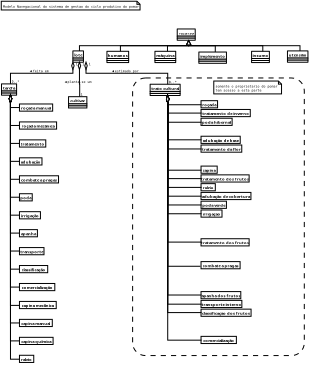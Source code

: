 <?xml version="1.0"?>
<diagram xmlns:dia="http://www.lysator.liu.se/~alla/dia/">
  <diagramdata>
    <attribute name="background">
      <color val="#ffffff"/>
    </attribute>
    <attribute name="paper">
      <composite type="paper">
        <attribute name="name">
          <string>#A4#</string>
        </attribute>
        <attribute name="tmargin">
          <real val="2.82"/>
        </attribute>
        <attribute name="bmargin">
          <real val="2.82"/>
        </attribute>
        <attribute name="lmargin">
          <real val="2.82"/>
        </attribute>
        <attribute name="rmargin">
          <real val="2.82"/>
        </attribute>
        <attribute name="is_portrait">
          <boolean val="true"/>
        </attribute>
        <attribute name="scaling">
          <real val="0.252"/>
        </attribute>
        <attribute name="fitto">
          <boolean val="true"/>
        </attribute>
        <attribute name="fitwidth">
          <int val="1"/>
        </attribute>
        <attribute name="fitheight">
          <int val="1"/>
        </attribute>
      </composite>
    </attribute>
    <attribute name="grid">
      <composite type="grid">
        <attribute name="width_x">
          <real val="1"/>
        </attribute>
        <attribute name="width_y">
          <real val="1"/>
        </attribute>
        <attribute name="visible_x">
          <int val="1"/>
        </attribute>
        <attribute name="visible_y">
          <int val="1"/>
        </attribute>
      </composite>
    </attribute>
    <attribute name="guides">
      <composite type="guides">
        <attribute name="hguides"/>
        <attribute name="vguides"/>
      </composite>
    </attribute>
  </diagramdata>
  <layer name="Background" visible="true">
    <object type="Standard - Box" version="0" id="O0">
      <attribute name="obj_pos">
        <point val="9.653,18.208"/>
      </attribute>
      <attribute name="obj_bb">
        <rectangle val="9.603,18.158;43.203,72.421"/>
      </attribute>
      <attribute name="elem_corner">
        <point val="9.653,18.208"/>
      </attribute>
      <attribute name="elem_width">
        <real val="33.5"/>
      </attribute>
      <attribute name="elem_height">
        <real val="54.163"/>
      </attribute>
      <attribute name="border_width">
        <real val="0.1"/>
      </attribute>
      <attribute name="show_background">
        <boolean val="true"/>
      </attribute>
      <attribute name="line_style">
        <enum val="1"/>
      </attribute>
      <attribute name="corner_radius">
        <real val="2.5"/>
      </attribute>
    </object>
    <object type="UML - Class" version="0" id="O1">
      <attribute name="obj_pos">
        <point val="18.357,8.643"/>
      </attribute>
      <attribute name="obj_bb">
        <rectangle val="18.307,8.593;22.873,10.893"/>
      </attribute>
      <attribute name="elem_corner">
        <point val="18.357,8.643"/>
      </attribute>
      <attribute name="elem_width">
        <real val="4.466"/>
      </attribute>
      <attribute name="elem_height">
        <real val="2.2"/>
      </attribute>
      <attribute name="name">
        <string>#recurso#</string>
      </attribute>
      <attribute name="stereotype">
        <string/>
      </attribute>
      <attribute name="abstract">
        <boolean val="false"/>
      </attribute>
      <attribute name="suppress_attributes">
        <boolean val="false"/>
      </attribute>
      <attribute name="suppress_operations">
        <boolean val="false"/>
      </attribute>
      <attribute name="visible_attributes">
        <boolean val="true"/>
      </attribute>
      <attribute name="visible_operations">
        <boolean val="true"/>
      </attribute>
      <attribute name="attributes"/>
      <attribute name="operations"/>
      <attribute name="template">
        <boolean val="false"/>
      </attribute>
      <attribute name="templates"/>
    </object>
    <object type="UML - Class" version="0" id="O2">
      <attribute name="obj_pos">
        <point val="-2,12.928"/>
      </attribute>
      <attribute name="obj_bb">
        <rectangle val="-2.05,12.879;0.607,15.178"/>
      </attribute>
      <attribute name="elem_corner">
        <point val="-2,12.928"/>
      </attribute>
      <attribute name="elem_width">
        <real val="2.557"/>
      </attribute>
      <attribute name="elem_height">
        <real val="2.2"/>
      </attribute>
      <attribute name="name">
        <string>#lote#</string>
      </attribute>
      <attribute name="stereotype">
        <string/>
      </attribute>
      <attribute name="abstract">
        <boolean val="false"/>
      </attribute>
      <attribute name="suppress_attributes">
        <boolean val="false"/>
      </attribute>
      <attribute name="suppress_operations">
        <boolean val="false"/>
      </attribute>
      <attribute name="visible_attributes">
        <boolean val="true"/>
      </attribute>
      <attribute name="visible_operations">
        <boolean val="true"/>
      </attribute>
      <attribute name="attributes"/>
      <attribute name="operations"/>
      <attribute name="template">
        <boolean val="false"/>
      </attribute>
      <attribute name="templates"/>
    </object>
    <object type="UML - Class" version="0" id="O3">
      <attribute name="obj_pos">
        <point val="4.643,13"/>
      </attribute>
      <attribute name="obj_bb">
        <rectangle val="4.593,12.95;9.947,15.25"/>
      </attribute>
      <attribute name="elem_corner">
        <point val="4.643,13"/>
      </attribute>
      <attribute name="elem_width">
        <real val="5.254"/>
      </attribute>
      <attribute name="elem_height">
        <real val="2.2"/>
      </attribute>
      <attribute name="name">
        <string>#humanos#</string>
      </attribute>
      <attribute name="stereotype">
        <string/>
      </attribute>
      <attribute name="abstract">
        <boolean val="false"/>
      </attribute>
      <attribute name="suppress_attributes">
        <boolean val="false"/>
      </attribute>
      <attribute name="suppress_operations">
        <boolean val="false"/>
      </attribute>
      <attribute name="visible_attributes">
        <boolean val="true"/>
      </attribute>
      <attribute name="visible_operations">
        <boolean val="true"/>
      </attribute>
      <attribute name="attributes"/>
      <attribute name="operations"/>
      <attribute name="template">
        <boolean val="false"/>
      </attribute>
      <attribute name="templates"/>
    </object>
    <object type="UML - Class" version="0" id="O4">
      <attribute name="obj_pos">
        <point val="-15.929,19.357"/>
      </attribute>
      <attribute name="obj_bb">
        <rectangle val="-15.979,19.307;-12.382,21.607"/>
      </attribute>
      <attribute name="elem_corner">
        <point val="-15.929,19.357"/>
      </attribute>
      <attribute name="elem_width">
        <real val="3.497"/>
      </attribute>
      <attribute name="elem_height">
        <real val="2.2"/>
      </attribute>
      <attribute name="name">
        <string>#tarefa#</string>
      </attribute>
      <attribute name="stereotype">
        <string/>
      </attribute>
      <attribute name="abstract">
        <boolean val="false"/>
      </attribute>
      <attribute name="suppress_attributes">
        <boolean val="false"/>
      </attribute>
      <attribute name="suppress_operations">
        <boolean val="false"/>
      </attribute>
      <attribute name="visible_attributes">
        <boolean val="true"/>
      </attribute>
      <attribute name="visible_operations">
        <boolean val="true"/>
      </attribute>
      <attribute name="attributes"/>
      <attribute name="operations"/>
      <attribute name="template">
        <boolean val="false"/>
      </attribute>
      <attribute name="templates"/>
    </object>
    <object type="UML - Class" version="0" id="O5">
      <attribute name="obj_pos">
        <point val="13.071,19.428"/>
      </attribute>
      <attribute name="obj_bb">
        <rectangle val="13.021,19.378;19.981,21.678"/>
      </attribute>
      <attribute name="elem_corner">
        <point val="13.071,19.428"/>
      </attribute>
      <attribute name="elem_width">
        <real val="6.86"/>
      </attribute>
      <attribute name="elem_height">
        <real val="2.2"/>
      </attribute>
      <attribute name="name">
        <string>#trato cultural#</string>
      </attribute>
      <attribute name="stereotype">
        <string/>
      </attribute>
      <attribute name="abstract">
        <boolean val="false"/>
      </attribute>
      <attribute name="suppress_attributes">
        <boolean val="false"/>
      </attribute>
      <attribute name="suppress_operations">
        <boolean val="false"/>
      </attribute>
      <attribute name="visible_attributes">
        <boolean val="true"/>
      </attribute>
      <attribute name="visible_operations">
        <boolean val="true"/>
      </attribute>
      <attribute name="attributes"/>
      <attribute name="operations"/>
      <attribute name="template">
        <boolean val="false"/>
      </attribute>
      <attribute name="templates"/>
    </object>
    <object type="UML - Class" version="0" id="O6">
      <attribute name="obj_pos">
        <point val="14.009,13"/>
      </attribute>
      <attribute name="obj_bb">
        <rectangle val="13.959,12.95;18.95,15.25"/>
      </attribute>
      <attribute name="elem_corner">
        <point val="14.009,13"/>
      </attribute>
      <attribute name="elem_width">
        <real val="4.891"/>
      </attribute>
      <attribute name="elem_height">
        <real val="2.2"/>
      </attribute>
      <attribute name="name">
        <string>#m&#225;quina#</string>
      </attribute>
      <attribute name="stereotype">
        <string/>
      </attribute>
      <attribute name="abstract">
        <boolean val="false"/>
      </attribute>
      <attribute name="suppress_attributes">
        <boolean val="false"/>
      </attribute>
      <attribute name="suppress_operations">
        <boolean val="false"/>
      </attribute>
      <attribute name="visible_attributes">
        <boolean val="true"/>
      </attribute>
      <attribute name="visible_operations">
        <boolean val="true"/>
      </attribute>
      <attribute name="attributes"/>
      <attribute name="operations"/>
      <attribute name="template">
        <boolean val="false"/>
      </attribute>
      <attribute name="templates"/>
    </object>
    <object type="UML - Class" version="0" id="O7">
      <attribute name="obj_pos">
        <point val="22.581,13.143"/>
      </attribute>
      <attribute name="obj_bb">
        <rectangle val="22.53,13.093;29.036,15.393"/>
      </attribute>
      <attribute name="elem_corner">
        <point val="22.581,13.143"/>
      </attribute>
      <attribute name="elem_width">
        <real val="6.405"/>
      </attribute>
      <attribute name="elem_height">
        <real val="2.2"/>
      </attribute>
      <attribute name="name">
        <string>#implemento#</string>
      </attribute>
      <attribute name="stereotype">
        <string/>
      </attribute>
      <attribute name="abstract">
        <boolean val="false"/>
      </attribute>
      <attribute name="suppress_attributes">
        <boolean val="false"/>
      </attribute>
      <attribute name="suppress_operations">
        <boolean val="false"/>
      </attribute>
      <attribute name="visible_attributes">
        <boolean val="true"/>
      </attribute>
      <attribute name="visible_operations">
        <boolean val="true"/>
      </attribute>
      <attribute name="attributes"/>
      <attribute name="operations"/>
      <attribute name="template">
        <boolean val="false"/>
      </attribute>
      <attribute name="templates"/>
    </object>
    <object type="UML - Class" version="0" id="O8">
      <attribute name="obj_pos">
        <point val="32.866,13"/>
      </attribute>
      <attribute name="obj_bb">
        <rectangle val="32.816,12.95;37.292,15.25"/>
      </attribute>
      <attribute name="elem_corner">
        <point val="32.866,13"/>
      </attribute>
      <attribute name="elem_width">
        <real val="4.375"/>
      </attribute>
      <attribute name="elem_height">
        <real val="2.2"/>
      </attribute>
      <attribute name="name">
        <string>#insumo#</string>
      </attribute>
      <attribute name="stereotype">
        <string/>
      </attribute>
      <attribute name="abstract">
        <boolean val="false"/>
      </attribute>
      <attribute name="suppress_attributes">
        <boolean val="false"/>
      </attribute>
      <attribute name="suppress_operations">
        <boolean val="false"/>
      </attribute>
      <attribute name="visible_attributes">
        <boolean val="true"/>
      </attribute>
      <attribute name="visible_operations">
        <boolean val="true"/>
      </attribute>
      <attribute name="attributes"/>
      <attribute name="operations"/>
      <attribute name="template">
        <boolean val="false"/>
      </attribute>
      <attribute name="templates"/>
    </object>
    <object type="UML - Class" version="0" id="O9">
      <attribute name="obj_pos">
        <point val="39.866,12.928"/>
      </attribute>
      <attribute name="obj_bb">
        <rectangle val="39.816,12.879;44.807,15.178"/>
      </attribute>
      <attribute name="elem_corner">
        <point val="39.866,12.928"/>
      </attribute>
      <attribute name="elem_width">
        <real val="4.891"/>
      </attribute>
      <attribute name="elem_height">
        <real val="2.2"/>
      </attribute>
      <attribute name="name">
        <string>#utens&#237;lio#</string>
      </attribute>
      <attribute name="stereotype">
        <string/>
      </attribute>
      <attribute name="abstract">
        <boolean val="false"/>
      </attribute>
      <attribute name="suppress_attributes">
        <boolean val="false"/>
      </attribute>
      <attribute name="suppress_operations">
        <boolean val="false"/>
      </attribute>
      <attribute name="visible_attributes">
        <boolean val="true"/>
      </attribute>
      <attribute name="visible_operations">
        <boolean val="true"/>
      </attribute>
      <attribute name="attributes"/>
      <attribute name="operations"/>
      <attribute name="template">
        <boolean val="false"/>
      </attribute>
      <attribute name="templates"/>
    </object>
    <object type="UML - Association" version="0" id="O10">
      <attribute name="obj_pos">
        <point val="-14.18,19.357"/>
      </attribute>
      <attribute name="obj_bb">
        <rectangle val="-15.63,13.678;-0.55,20.957"/>
      </attribute>
      <attribute name="orth_points">
        <point val="-14.18,19.357"/>
        <point val="-14.18,17.286"/>
        <point val="-2,17.286"/>
        <point val="-2,15.129"/>
      </attribute>
      <attribute name="orth_orient">
        <enum val="1"/>
        <enum val="0"/>
        <enum val="1"/>
      </attribute>
      <attribute name="name">
        <string>#feita em #</string>
      </attribute>
      <attribute name="direction">
        <enum val="1"/>
      </attribute>
      <attribute name="ends">
        <composite>
          <attribute name="role">
            <string/>
          </attribute>
          <attribute name="multiplicity">
            <string>#0..*#</string>
          </attribute>
          <attribute name="arrow">
            <boolean val="false"/>
          </attribute>
          <attribute name="aggregate">
            <enum val="0"/>
          </attribute>
        </composite>
        <composite>
          <attribute name="role">
            <string/>
          </attribute>
          <attribute name="multiplicity">
            <string>#1#</string>
          </attribute>
          <attribute name="arrow">
            <boolean val="false"/>
          </attribute>
          <attribute name="aggregate">
            <enum val="1"/>
          </attribute>
        </composite>
      </attribute>
      <connections>
        <connection handle="0" to="O4" connection="1"/>
        <connection handle="1" to="O2" connection="5"/>
      </connections>
    </object>
    <object type="UML - Association" version="0" id="O11">
      <attribute name="obj_pos">
        <point val="16.501,19.428"/>
      </attribute>
      <attribute name="obj_bb">
        <rectangle val="-0.893,13.678;18.641,21.029"/>
      </attribute>
      <attribute name="orth_points">
        <point val="16.501,19.428"/>
        <point val="16.501,17.286"/>
        <point val="0.557,17.286"/>
        <point val="0.557,15.129"/>
      </attribute>
      <attribute name="orth_orient">
        <enum val="1"/>
        <enum val="0"/>
        <enum val="1"/>
      </attribute>
      <attribute name="name">
        <string>#estimado por#</string>
      </attribute>
      <attribute name="direction">
        <enum val="2"/>
      </attribute>
      <attribute name="ends">
        <composite>
          <attribute name="role">
            <string/>
          </attribute>
          <attribute name="multiplicity">
            <string>#0..*#</string>
          </attribute>
          <attribute name="arrow">
            <boolean val="false"/>
          </attribute>
          <attribute name="aggregate">
            <enum val="0"/>
          </attribute>
        </composite>
        <composite>
          <attribute name="role">
            <string/>
          </attribute>
          <attribute name="multiplicity">
            <string>#1#</string>
          </attribute>
          <attribute name="arrow">
            <boolean val="false"/>
          </attribute>
          <attribute name="aggregate">
            <enum val="1"/>
          </attribute>
        </composite>
      </attribute>
      <connections>
        <connection handle="0" to="O5" connection="1"/>
        <connection handle="1" to="O2" connection="7"/>
      </connections>
    </object>
    <object type="UML - Class" version="0" id="O12">
      <attribute name="obj_pos">
        <point val="-2.848,21.857"/>
      </attribute>
      <attribute name="obj_bb">
        <rectangle val="-2.898,21.807;1.547,24.107"/>
      </attribute>
      <attribute name="elem_corner">
        <point val="-2.848,21.857"/>
      </attribute>
      <attribute name="elem_width">
        <real val="4.345"/>
      </attribute>
      <attribute name="elem_height">
        <real val="2.2"/>
      </attribute>
      <attribute name="name">
        <string>#cultivar#</string>
      </attribute>
      <attribute name="stereotype">
        <string/>
      </attribute>
      <attribute name="abstract">
        <boolean val="false"/>
      </attribute>
      <attribute name="suppress_attributes">
        <boolean val="false"/>
      </attribute>
      <attribute name="suppress_operations">
        <boolean val="false"/>
      </attribute>
      <attribute name="visible_attributes">
        <boolean val="true"/>
      </attribute>
      <attribute name="visible_operations">
        <boolean val="true"/>
      </attribute>
      <attribute name="attributes"/>
      <attribute name="operations"/>
      <attribute name="template">
        <boolean val="false"/>
      </attribute>
      <attribute name="templates"/>
    </object>
    <object type="UML - Association" version="0" id="O13">
      <attribute name="obj_pos">
        <point val="-0.675,21.857"/>
      </attribute>
      <attribute name="obj_bb">
        <rectangle val="-3.707,13.678;2.31,23.457"/>
      </attribute>
      <attribute name="orth_points">
        <point val="-0.675,21.857"/>
        <point val="-0.675,19.407"/>
        <point val="-0.721,19.407"/>
        <point val="-0.721,15.129"/>
      </attribute>
      <attribute name="orth_orient">
        <enum val="1"/>
        <enum val="0"/>
        <enum val="1"/>
      </attribute>
      <attribute name="name">
        <string>#planta-se um#</string>
      </attribute>
      <attribute name="direction">
        <enum val="1"/>
      </attribute>
      <attribute name="ends">
        <composite>
          <attribute name="role">
            <string/>
          </attribute>
          <attribute name="multiplicity">
            <string>#1#</string>
          </attribute>
          <attribute name="arrow">
            <boolean val="false"/>
          </attribute>
          <attribute name="aggregate">
            <enum val="0"/>
          </attribute>
        </composite>
        <composite>
          <attribute name="role">
            <string/>
          </attribute>
          <attribute name="multiplicity">
            <string>#1#</string>
          </attribute>
          <attribute name="arrow">
            <boolean val="false"/>
          </attribute>
          <attribute name="aggregate">
            <enum val="1"/>
          </attribute>
        </composite>
      </attribute>
      <connections>
        <connection handle="0" to="O12" connection="1"/>
        <connection handle="1" to="O2" connection="6"/>
      </connections>
    </object>
    <object type="UML - Class" version="0" id="O14">
      <attribute name="obj_pos">
        <point val="-12.427,23.279"/>
      </attribute>
      <attribute name="obj_bb">
        <rectangle val="-12.477,23.229;-4.577,24.729"/>
      </attribute>
      <attribute name="elem_corner">
        <point val="-12.427,23.279"/>
      </attribute>
      <attribute name="elem_width">
        <real val="7.799"/>
      </attribute>
      <attribute name="elem_height">
        <real val="1.4"/>
      </attribute>
      <attribute name="name">
        <string>#ro&#231;ada manual#</string>
      </attribute>
      <attribute name="stereotype">
        <string/>
      </attribute>
      <attribute name="abstract">
        <boolean val="false"/>
      </attribute>
      <attribute name="suppress_attributes">
        <boolean val="false"/>
      </attribute>
      <attribute name="suppress_operations">
        <boolean val="false"/>
      </attribute>
      <attribute name="visible_attributes">
        <boolean val="false"/>
      </attribute>
      <attribute name="visible_operations">
        <boolean val="false"/>
      </attribute>
      <attribute name="attributes"/>
      <attribute name="operations"/>
      <attribute name="template">
        <boolean val="false"/>
      </attribute>
      <attribute name="templates"/>
    </object>
    <object type="UML - Class" version="0" id="O15">
      <attribute name="obj_pos">
        <point val="-12.427,26.781"/>
      </attribute>
      <attribute name="obj_bb">
        <rectangle val="-12.477,26.731;-3.547,28.231"/>
      </attribute>
      <attribute name="elem_corner">
        <point val="-12.427,26.781"/>
      </attribute>
      <attribute name="elem_width">
        <real val="8.829"/>
      </attribute>
      <attribute name="elem_height">
        <real val="1.4"/>
      </attribute>
      <attribute name="name">
        <string>#ro&#231;ada mec&#226;nica#</string>
      </attribute>
      <attribute name="stereotype">
        <string/>
      </attribute>
      <attribute name="abstract">
        <boolean val="false"/>
      </attribute>
      <attribute name="suppress_attributes">
        <boolean val="false"/>
      </attribute>
      <attribute name="suppress_operations">
        <boolean val="false"/>
      </attribute>
      <attribute name="visible_attributes">
        <boolean val="false"/>
      </attribute>
      <attribute name="visible_operations">
        <boolean val="false"/>
      </attribute>
      <attribute name="attributes"/>
      <attribute name="operations"/>
      <attribute name="template">
        <boolean val="false"/>
      </attribute>
      <attribute name="templates"/>
    </object>
    <object type="UML - Class" version="0" id="O16">
      <attribute name="obj_pos">
        <point val="-12.427,30.284"/>
      </attribute>
      <attribute name="obj_bb">
        <rectangle val="-12.477,30.234;-6.426,31.734"/>
      </attribute>
      <attribute name="elem_corner">
        <point val="-12.427,30.284"/>
      </attribute>
      <attribute name="elem_width">
        <real val="5.951"/>
      </attribute>
      <attribute name="elem_height">
        <real val="1.4"/>
      </attribute>
      <attribute name="name">
        <string>#tratamento#</string>
      </attribute>
      <attribute name="stereotype">
        <string/>
      </attribute>
      <attribute name="abstract">
        <boolean val="false"/>
      </attribute>
      <attribute name="suppress_attributes">
        <boolean val="false"/>
      </attribute>
      <attribute name="suppress_operations">
        <boolean val="false"/>
      </attribute>
      <attribute name="visible_attributes">
        <boolean val="false"/>
      </attribute>
      <attribute name="visible_operations">
        <boolean val="false"/>
      </attribute>
      <attribute name="attributes"/>
      <attribute name="operations"/>
      <attribute name="template">
        <boolean val="false"/>
      </attribute>
      <attribute name="templates"/>
    </object>
    <object type="UML - Class" version="0" id="O17">
      <attribute name="obj_pos">
        <point val="-12.427,33.786"/>
      </attribute>
      <attribute name="obj_bb">
        <rectangle val="-12.477,33.736;-6.971,35.236"/>
      </attribute>
      <attribute name="elem_corner">
        <point val="-12.427,33.786"/>
      </attribute>
      <attribute name="elem_width">
        <real val="5.406"/>
      </attribute>
      <attribute name="elem_height">
        <real val="1.4"/>
      </attribute>
      <attribute name="name">
        <string>#aduba&#231;&#227;o#</string>
      </attribute>
      <attribute name="stereotype">
        <string/>
      </attribute>
      <attribute name="abstract">
        <boolean val="false"/>
      </attribute>
      <attribute name="suppress_attributes">
        <boolean val="false"/>
      </attribute>
      <attribute name="suppress_operations">
        <boolean val="false"/>
      </attribute>
      <attribute name="visible_attributes">
        <boolean val="false"/>
      </attribute>
      <attribute name="visible_operations">
        <boolean val="false"/>
      </attribute>
      <attribute name="attributes"/>
      <attribute name="operations"/>
      <attribute name="template">
        <boolean val="false"/>
      </attribute>
      <attribute name="templates"/>
    </object>
    <object type="UML - Class" version="0" id="O18">
      <attribute name="obj_pos">
        <point val="-12.427,37.289"/>
      </attribute>
      <attribute name="obj_bb">
        <rectangle val="-12.477,37.239;-3.123,38.739"/>
      </attribute>
      <attribute name="elem_corner">
        <point val="-12.427,37.289"/>
      </attribute>
      <attribute name="elem_width">
        <real val="9.254"/>
      </attribute>
      <attribute name="elem_height">
        <real val="1.4"/>
      </attribute>
      <attribute name="name">
        <string>#combate a pragas#</string>
      </attribute>
      <attribute name="stereotype">
        <string/>
      </attribute>
      <attribute name="abstract">
        <boolean val="false"/>
      </attribute>
      <attribute name="suppress_attributes">
        <boolean val="false"/>
      </attribute>
      <attribute name="suppress_operations">
        <boolean val="false"/>
      </attribute>
      <attribute name="visible_attributes">
        <boolean val="false"/>
      </attribute>
      <attribute name="visible_operations">
        <boolean val="false"/>
      </attribute>
      <attribute name="attributes"/>
      <attribute name="operations"/>
      <attribute name="template">
        <boolean val="false"/>
      </attribute>
      <attribute name="templates"/>
    </object>
    <object type="UML - Class" version="0" id="O19">
      <attribute name="obj_pos">
        <point val="-12.427,40.791"/>
      </attribute>
      <attribute name="obj_bb">
        <rectangle val="-12.477,40.741;-9.213,42.241"/>
      </attribute>
      <attribute name="elem_corner">
        <point val="-12.427,40.791"/>
      </attribute>
      <attribute name="elem_width">
        <real val="3.163"/>
      </attribute>
      <attribute name="elem_height">
        <real val="1.4"/>
      </attribute>
      <attribute name="name">
        <string>#poda#</string>
      </attribute>
      <attribute name="stereotype">
        <string/>
      </attribute>
      <attribute name="abstract">
        <boolean val="false"/>
      </attribute>
      <attribute name="suppress_attributes">
        <boolean val="false"/>
      </attribute>
      <attribute name="suppress_operations">
        <boolean val="false"/>
      </attribute>
      <attribute name="visible_attributes">
        <boolean val="false"/>
      </attribute>
      <attribute name="visible_operations">
        <boolean val="false"/>
      </attribute>
      <attribute name="attributes"/>
      <attribute name="operations"/>
      <attribute name="template">
        <boolean val="false"/>
      </attribute>
      <attribute name="templates"/>
    </object>
    <object type="UML - Class" version="0" id="O20">
      <attribute name="obj_pos">
        <point val="-12.427,44.294"/>
      </attribute>
      <attribute name="obj_bb">
        <rectangle val="-12.477,44.244;-7.395,45.744"/>
      </attribute>
      <attribute name="elem_corner">
        <point val="-12.427,44.294"/>
      </attribute>
      <attribute name="elem_width">
        <real val="4.981"/>
      </attribute>
      <attribute name="elem_height">
        <real val="1.4"/>
      </attribute>
      <attribute name="name">
        <string>#irriga&#231;&#227;o#</string>
      </attribute>
      <attribute name="stereotype">
        <string/>
      </attribute>
      <attribute name="abstract">
        <boolean val="false"/>
      </attribute>
      <attribute name="suppress_attributes">
        <boolean val="false"/>
      </attribute>
      <attribute name="suppress_operations">
        <boolean val="false"/>
      </attribute>
      <attribute name="visible_attributes">
        <boolean val="false"/>
      </attribute>
      <attribute name="visible_operations">
        <boolean val="false"/>
      </attribute>
      <attribute name="attributes"/>
      <attribute name="operations"/>
      <attribute name="template">
        <boolean val="false"/>
      </attribute>
      <attribute name="templates"/>
    </object>
    <object type="UML - Class" version="0" id="O21">
      <attribute name="obj_pos">
        <point val="-12.427,47.797"/>
      </attribute>
      <attribute name="obj_bb">
        <rectangle val="-12.477,47.746;-8.122,49.246"/>
      </attribute>
      <attribute name="elem_corner">
        <point val="-12.427,47.797"/>
      </attribute>
      <attribute name="elem_width">
        <real val="4.254"/>
      </attribute>
      <attribute name="elem_height">
        <real val="1.4"/>
      </attribute>
      <attribute name="name">
        <string>#apanha#</string>
      </attribute>
      <attribute name="stereotype">
        <string/>
      </attribute>
      <attribute name="abstract">
        <boolean val="false"/>
      </attribute>
      <attribute name="suppress_attributes">
        <boolean val="false"/>
      </attribute>
      <attribute name="suppress_operations">
        <boolean val="false"/>
      </attribute>
      <attribute name="visible_attributes">
        <boolean val="false"/>
      </attribute>
      <attribute name="visible_operations">
        <boolean val="false"/>
      </attribute>
      <attribute name="attributes"/>
      <attribute name="operations"/>
      <attribute name="template">
        <boolean val="false"/>
      </attribute>
      <attribute name="templates"/>
    </object>
    <object type="UML - Class" version="0" id="O22">
      <attribute name="obj_pos">
        <point val="-12.427,51.299"/>
      </attribute>
      <attribute name="obj_bb">
        <rectangle val="-12.477,51.249;-6.638,52.749"/>
      </attribute>
      <attribute name="elem_corner">
        <point val="-12.427,51.299"/>
      </attribute>
      <attribute name="elem_width">
        <real val="5.739"/>
      </attribute>
      <attribute name="elem_height">
        <real val="1.4"/>
      </attribute>
      <attribute name="name">
        <string>#transporte#</string>
      </attribute>
      <attribute name="stereotype">
        <string/>
      </attribute>
      <attribute name="abstract">
        <boolean val="false"/>
      </attribute>
      <attribute name="suppress_attributes">
        <boolean val="false"/>
      </attribute>
      <attribute name="suppress_operations">
        <boolean val="false"/>
      </attribute>
      <attribute name="visible_attributes">
        <boolean val="false"/>
      </attribute>
      <attribute name="visible_operations">
        <boolean val="false"/>
      </attribute>
      <attribute name="attributes"/>
      <attribute name="operations"/>
      <attribute name="template">
        <boolean val="false"/>
      </attribute>
      <attribute name="templates"/>
    </object>
    <object type="UML - Class" version="0" id="O23">
      <attribute name="obj_pos">
        <point val="-12.427,54.802"/>
      </attribute>
      <attribute name="obj_bb">
        <rectangle val="-12.477,54.752;-5.395,56.252"/>
      </attribute>
      <attribute name="elem_corner">
        <point val="-12.427,54.802"/>
      </attribute>
      <attribute name="elem_width">
        <real val="6.981"/>
      </attribute>
      <attribute name="elem_height">
        <real val="1.4"/>
      </attribute>
      <attribute name="name">
        <string>#classifica&#231;&#227;o#</string>
      </attribute>
      <attribute name="stereotype">
        <string/>
      </attribute>
      <attribute name="abstract">
        <boolean val="false"/>
      </attribute>
      <attribute name="suppress_attributes">
        <boolean val="false"/>
      </attribute>
      <attribute name="suppress_operations">
        <boolean val="false"/>
      </attribute>
      <attribute name="visible_attributes">
        <boolean val="false"/>
      </attribute>
      <attribute name="visible_operations">
        <boolean val="false"/>
      </attribute>
      <attribute name="attributes"/>
      <attribute name="operations"/>
      <attribute name="template">
        <boolean val="false"/>
      </attribute>
      <attribute name="templates"/>
    </object>
    <object type="UML - Class" version="0" id="O24">
      <attribute name="obj_pos">
        <point val="-12.427,58.304"/>
      </attribute>
      <attribute name="obj_bb">
        <rectangle val="-12.477,58.254;-3.911,59.754"/>
      </attribute>
      <attribute name="elem_corner">
        <point val="-12.427,58.304"/>
      </attribute>
      <attribute name="elem_width">
        <real val="8.466"/>
      </attribute>
      <attribute name="elem_height">
        <real val="1.4"/>
      </attribute>
      <attribute name="name">
        <string>#comercializa&#231;&#227;o#</string>
      </attribute>
      <attribute name="stereotype">
        <string/>
      </attribute>
      <attribute name="abstract">
        <boolean val="false"/>
      </attribute>
      <attribute name="suppress_attributes">
        <boolean val="false"/>
      </attribute>
      <attribute name="suppress_operations">
        <boolean val="false"/>
      </attribute>
      <attribute name="visible_attributes">
        <boolean val="false"/>
      </attribute>
      <attribute name="visible_operations">
        <boolean val="false"/>
      </attribute>
      <attribute name="attributes"/>
      <attribute name="operations"/>
      <attribute name="template">
        <boolean val="false"/>
      </attribute>
      <attribute name="templates"/>
    </object>
    <object type="UML - Class" version="0" id="O25">
      <attribute name="obj_pos">
        <point val="-12.427,61.807"/>
      </attribute>
      <attribute name="obj_bb">
        <rectangle val="-12.477,61.757;-3.668,63.257"/>
      </attribute>
      <attribute name="elem_corner">
        <point val="-12.427,61.807"/>
      </attribute>
      <attribute name="elem_width">
        <real val="8.708"/>
      </attribute>
      <attribute name="elem_height">
        <real val="1.4"/>
      </attribute>
      <attribute name="name">
        <string>#capina mec&#226;nica#</string>
      </attribute>
      <attribute name="stereotype">
        <string/>
      </attribute>
      <attribute name="abstract">
        <boolean val="false"/>
      </attribute>
      <attribute name="suppress_attributes">
        <boolean val="false"/>
      </attribute>
      <attribute name="suppress_operations">
        <boolean val="false"/>
      </attribute>
      <attribute name="visible_attributes">
        <boolean val="false"/>
      </attribute>
      <attribute name="visible_operations">
        <boolean val="false"/>
      </attribute>
      <attribute name="attributes"/>
      <attribute name="operations"/>
      <attribute name="template">
        <boolean val="false"/>
      </attribute>
      <attribute name="templates"/>
    </object>
    <object type="UML - Class" version="0" id="O26">
      <attribute name="obj_pos">
        <point val="-12.427,65.309"/>
      </attribute>
      <attribute name="obj_bb">
        <rectangle val="-12.477,65.259;-4.699,66.759"/>
      </attribute>
      <attribute name="elem_corner">
        <point val="-12.427,65.309"/>
      </attribute>
      <attribute name="elem_width">
        <real val="7.678"/>
      </attribute>
      <attribute name="elem_height">
        <real val="1.4"/>
      </attribute>
      <attribute name="name">
        <string>#capina manual#</string>
      </attribute>
      <attribute name="stereotype">
        <string/>
      </attribute>
      <attribute name="abstract">
        <boolean val="false"/>
      </attribute>
      <attribute name="suppress_attributes">
        <boolean val="false"/>
      </attribute>
      <attribute name="suppress_operations">
        <boolean val="false"/>
      </attribute>
      <attribute name="visible_attributes">
        <boolean val="false"/>
      </attribute>
      <attribute name="visible_operations">
        <boolean val="false"/>
      </attribute>
      <attribute name="attributes"/>
      <attribute name="operations"/>
      <attribute name="template">
        <boolean val="false"/>
      </attribute>
      <attribute name="templates"/>
    </object>
    <object type="UML - Class" version="0" id="O27">
      <attribute name="obj_pos">
        <point val="-12.427,68.812"/>
      </attribute>
      <attribute name="obj_bb">
        <rectangle val="-12.477,68.762;-4.426,70.262"/>
      </attribute>
      <attribute name="elem_corner">
        <point val="-12.427,68.812"/>
      </attribute>
      <attribute name="elem_width">
        <real val="7.951"/>
      </attribute>
      <attribute name="elem_height">
        <real val="1.4"/>
      </attribute>
      <attribute name="name">
        <string>#capina qu&#237;mica#</string>
      </attribute>
      <attribute name="stereotype">
        <string/>
      </attribute>
      <attribute name="abstract">
        <boolean val="false"/>
      </attribute>
      <attribute name="suppress_attributes">
        <boolean val="false"/>
      </attribute>
      <attribute name="suppress_operations">
        <boolean val="false"/>
      </attribute>
      <attribute name="visible_attributes">
        <boolean val="false"/>
      </attribute>
      <attribute name="visible_operations">
        <boolean val="false"/>
      </attribute>
      <attribute name="attributes"/>
      <attribute name="operations"/>
      <attribute name="template">
        <boolean val="false"/>
      </attribute>
      <attribute name="templates"/>
    </object>
    <object type="UML - Class" version="0" id="O28">
      <attribute name="obj_pos">
        <point val="-12.427,72.314"/>
      </attribute>
      <attribute name="obj_bb">
        <rectangle val="-12.477,72.264;-8.941,73.764"/>
      </attribute>
      <attribute name="elem_corner">
        <point val="-12.427,72.314"/>
      </attribute>
      <attribute name="elem_width">
        <real val="3.436"/>
      </attribute>
      <attribute name="elem_height">
        <real val="1.4"/>
      </attribute>
      <attribute name="name">
        <string>#raleio#</string>
      </attribute>
      <attribute name="stereotype">
        <string/>
      </attribute>
      <attribute name="abstract">
        <boolean val="false"/>
      </attribute>
      <attribute name="suppress_attributes">
        <boolean val="false"/>
      </attribute>
      <attribute name="suppress_operations">
        <boolean val="false"/>
      </attribute>
      <attribute name="visible_attributes">
        <boolean val="false"/>
      </attribute>
      <attribute name="visible_operations">
        <boolean val="false"/>
      </attribute>
      <attribute name="attributes"/>
      <attribute name="operations"/>
      <attribute name="template">
        <boolean val="false"/>
      </attribute>
      <attribute name="templates"/>
    </object>
    <object type="UML - Class" version="0" id="O29">
      <attribute name="obj_pos">
        <point val="23.002,22.636"/>
      </attribute>
      <attribute name="obj_bb">
        <rectangle val="22.952,22.586;27.094,24.086"/>
      </attribute>
      <attribute name="elem_corner">
        <point val="23.002,22.636"/>
      </attribute>
      <attribute name="elem_width">
        <real val="4.042"/>
      </attribute>
      <attribute name="elem_height">
        <real val="1.4"/>
      </attribute>
      <attribute name="name">
        <string>#ro&#231;ada#</string>
      </attribute>
      <attribute name="stereotype">
        <string/>
      </attribute>
      <attribute name="abstract">
        <boolean val="false"/>
      </attribute>
      <attribute name="suppress_attributes">
        <boolean val="false"/>
      </attribute>
      <attribute name="suppress_operations">
        <boolean val="false"/>
      </attribute>
      <attribute name="visible_attributes">
        <boolean val="false"/>
      </attribute>
      <attribute name="visible_operations">
        <boolean val="false"/>
      </attribute>
      <attribute name="attributes"/>
      <attribute name="operations"/>
      <attribute name="template">
        <boolean val="false"/>
      </attribute>
      <attribute name="templates"/>
    </object>
    <object type="UML - Class" version="0" id="O30">
      <attribute name="obj_pos">
        <point val="23.002,24.349"/>
      </attribute>
      <attribute name="obj_bb">
        <rectangle val="22.952,24.299;34.306,25.799"/>
      </attribute>
      <attribute name="elem_corner">
        <point val="23.002,24.349"/>
      </attribute>
      <attribute name="elem_width">
        <real val="11.254"/>
      </attribute>
      <attribute name="elem_height">
        <real val="1.4"/>
      </attribute>
      <attribute name="name">
        <string>#tratamento de inverno#</string>
      </attribute>
      <attribute name="stereotype">
        <string/>
      </attribute>
      <attribute name="abstract">
        <boolean val="false"/>
      </attribute>
      <attribute name="suppress_attributes">
        <boolean val="false"/>
      </attribute>
      <attribute name="suppress_operations">
        <boolean val="false"/>
      </attribute>
      <attribute name="visible_attributes">
        <boolean val="false"/>
      </attribute>
      <attribute name="visible_operations">
        <boolean val="false"/>
      </attribute>
      <attribute name="attributes"/>
      <attribute name="operations"/>
      <attribute name="template">
        <boolean val="false"/>
      </attribute>
      <attribute name="templates"/>
    </object>
    <object type="UML - Class" version="0" id="O31">
      <attribute name="obj_pos">
        <point val="23.002,26.061"/>
      </attribute>
      <attribute name="obj_bb">
        <rectangle val="22.952,26.011;30.336,27.511"/>
      </attribute>
      <attribute name="elem_corner">
        <point val="23.002,26.061"/>
      </attribute>
      <attribute name="elem_width">
        <real val="7.284"/>
      </attribute>
      <attribute name="elem_height">
        <real val="1.4"/>
      </attribute>
      <attribute name="name">
        <string>#poda hibernal#</string>
      </attribute>
      <attribute name="stereotype">
        <string/>
      </attribute>
      <attribute name="abstract">
        <boolean val="false"/>
      </attribute>
      <attribute name="suppress_attributes">
        <boolean val="false"/>
      </attribute>
      <attribute name="suppress_operations">
        <boolean val="false"/>
      </attribute>
      <attribute name="visible_attributes">
        <boolean val="false"/>
      </attribute>
      <attribute name="visible_operations">
        <boolean val="false"/>
      </attribute>
      <attribute name="attributes"/>
      <attribute name="operations"/>
      <attribute name="template">
        <boolean val="false"/>
      </attribute>
      <attribute name="templates"/>
    </object>
    <object type="UML - Class" version="0" id="O32">
      <attribute name="obj_pos">
        <point val="23.002,29.574"/>
      </attribute>
      <attribute name="obj_bb">
        <rectangle val="22.952,29.524;32.427,31.024"/>
      </attribute>
      <attribute name="elem_corner">
        <point val="23.002,29.574"/>
      </attribute>
      <attribute name="elem_width">
        <real val="9.375"/>
      </attribute>
      <attribute name="elem_height">
        <real val="1.4"/>
      </attribute>
      <attribute name="name">
        <string>#aduba&#231;&#227;o de base#</string>
      </attribute>
      <attribute name="stereotype">
        <string/>
      </attribute>
      <attribute name="abstract">
        <boolean val="false"/>
      </attribute>
      <attribute name="suppress_attributes">
        <boolean val="false"/>
      </attribute>
      <attribute name="suppress_operations">
        <boolean val="false"/>
      </attribute>
      <attribute name="visible_attributes">
        <boolean val="false"/>
      </attribute>
      <attribute name="visible_operations">
        <boolean val="false"/>
      </attribute>
      <attribute name="attributes"/>
      <attribute name="operations"/>
      <attribute name="template">
        <boolean val="false"/>
      </attribute>
      <attribute name="templates"/>
    </object>
    <object type="UML - Class" version="0" id="O33">
      <attribute name="obj_pos">
        <point val="23.002,31.286"/>
      </attribute>
      <attribute name="obj_bb">
        <rectangle val="22.952,31.236;32.306,32.736"/>
      </attribute>
      <attribute name="elem_corner">
        <point val="23.002,31.286"/>
      </attribute>
      <attribute name="elem_width">
        <real val="9.254"/>
      </attribute>
      <attribute name="elem_height">
        <real val="1.4"/>
      </attribute>
      <attribute name="name">
        <string>#tratamento da flor#</string>
      </attribute>
      <attribute name="stereotype">
        <string/>
      </attribute>
      <attribute name="abstract">
        <boolean val="false"/>
      </attribute>
      <attribute name="suppress_attributes">
        <boolean val="false"/>
      </attribute>
      <attribute name="suppress_operations">
        <boolean val="false"/>
      </attribute>
      <attribute name="visible_attributes">
        <boolean val="false"/>
      </attribute>
      <attribute name="visible_operations">
        <boolean val="false"/>
      </attribute>
      <attribute name="attributes"/>
      <attribute name="operations"/>
      <attribute name="template">
        <boolean val="false"/>
      </attribute>
      <attribute name="templates"/>
    </object>
    <object type="UML - Class" version="0" id="O34">
      <attribute name="obj_pos">
        <point val="23.002,35.399"/>
      </attribute>
      <attribute name="obj_bb">
        <rectangle val="22.952,35.349;26.973,36.849"/>
      </attribute>
      <attribute name="elem_corner">
        <point val="23.002,35.399"/>
      </attribute>
      <attribute name="elem_width">
        <real val="3.921"/>
      </attribute>
      <attribute name="elem_height">
        <real val="1.4"/>
      </attribute>
      <attribute name="name">
        <string>#capina#</string>
      </attribute>
      <attribute name="stereotype">
        <string/>
      </attribute>
      <attribute name="abstract">
        <boolean val="false"/>
      </attribute>
      <attribute name="suppress_attributes">
        <boolean val="false"/>
      </attribute>
      <attribute name="suppress_operations">
        <boolean val="false"/>
      </attribute>
      <attribute name="visible_attributes">
        <boolean val="false"/>
      </attribute>
      <attribute name="visible_operations">
        <boolean val="false"/>
      </attribute>
      <attribute name="attributes"/>
      <attribute name="operations"/>
      <attribute name="template">
        <boolean val="false"/>
      </attribute>
      <attribute name="templates"/>
    </object>
    <object type="UML - Class" version="0" id="O35">
      <attribute name="obj_pos">
        <point val="23.002,37.111"/>
      </attribute>
      <attribute name="obj_bb">
        <rectangle val="22.952,37.061;34.184,38.561"/>
      </attribute>
      <attribute name="elem_corner">
        <point val="23.002,37.111"/>
      </attribute>
      <attribute name="elem_width">
        <real val="11.132"/>
      </attribute>
      <attribute name="elem_height">
        <real val="1.4"/>
      </attribute>
      <attribute name="name">
        <string>#tratamento dos frutos#</string>
      </attribute>
      <attribute name="stereotype">
        <string/>
      </attribute>
      <attribute name="abstract">
        <boolean val="false"/>
      </attribute>
      <attribute name="suppress_attributes">
        <boolean val="false"/>
      </attribute>
      <attribute name="suppress_operations">
        <boolean val="false"/>
      </attribute>
      <attribute name="visible_attributes">
        <boolean val="false"/>
      </attribute>
      <attribute name="visible_operations">
        <boolean val="false"/>
      </attribute>
      <attribute name="attributes"/>
      <attribute name="operations"/>
      <attribute name="template">
        <boolean val="false"/>
      </attribute>
      <attribute name="templates"/>
    </object>
    <object type="UML - Class" version="0" id="O36">
      <attribute name="obj_pos">
        <point val="23.002,38.824"/>
      </attribute>
      <attribute name="obj_bb">
        <rectangle val="22.952,38.774;26.488,40.274"/>
      </attribute>
      <attribute name="elem_corner">
        <point val="23.002,38.824"/>
      </attribute>
      <attribute name="elem_width">
        <real val="3.436"/>
      </attribute>
      <attribute name="elem_height">
        <real val="1.4"/>
      </attribute>
      <attribute name="name">
        <string>#raleio#</string>
      </attribute>
      <attribute name="stereotype">
        <string/>
      </attribute>
      <attribute name="abstract">
        <boolean val="false"/>
      </attribute>
      <attribute name="suppress_attributes">
        <boolean val="false"/>
      </attribute>
      <attribute name="suppress_operations">
        <boolean val="false"/>
      </attribute>
      <attribute name="visible_attributes">
        <boolean val="false"/>
      </attribute>
      <attribute name="visible_operations">
        <boolean val="false"/>
      </attribute>
      <attribute name="attributes"/>
      <attribute name="operations"/>
      <attribute name="template">
        <boolean val="false"/>
      </attribute>
      <attribute name="templates"/>
    </object>
    <object type="UML - Class" version="0" id="O37">
      <attribute name="obj_pos">
        <point val="23.002,40.536"/>
      </attribute>
      <attribute name="obj_bb">
        <rectangle val="22.952,40.486;34.73,41.986"/>
      </attribute>
      <attribute name="elem_corner">
        <point val="23.002,40.536"/>
      </attribute>
      <attribute name="elem_width">
        <real val="11.678"/>
      </attribute>
      <attribute name="elem_height">
        <real val="1.4"/>
      </attribute>
      <attribute name="name">
        <string>#aduba&#231;&#227;o de cobertura#</string>
      </attribute>
      <attribute name="stereotype">
        <string/>
      </attribute>
      <attribute name="abstract">
        <boolean val="false"/>
      </attribute>
      <attribute name="suppress_attributes">
        <boolean val="false"/>
      </attribute>
      <attribute name="suppress_operations">
        <boolean val="false"/>
      </attribute>
      <attribute name="visible_attributes">
        <boolean val="false"/>
      </attribute>
      <attribute name="visible_operations">
        <boolean val="false"/>
      </attribute>
      <attribute name="attributes"/>
      <attribute name="operations"/>
      <attribute name="template">
        <boolean val="false"/>
      </attribute>
      <attribute name="templates"/>
    </object>
    <object type="UML - Class" version="0" id="O38">
      <attribute name="obj_pos">
        <point val="23.002,42.249"/>
      </attribute>
      <attribute name="obj_bb">
        <rectangle val="22.952,42.199;29.154,43.699"/>
      </attribute>
      <attribute name="elem_corner">
        <point val="23.002,42.249"/>
      </attribute>
      <attribute name="elem_width">
        <real val="6.103"/>
      </attribute>
      <attribute name="elem_height">
        <real val="1.4"/>
      </attribute>
      <attribute name="name">
        <string>#poda verde#</string>
      </attribute>
      <attribute name="stereotype">
        <string/>
      </attribute>
      <attribute name="abstract">
        <boolean val="false"/>
      </attribute>
      <attribute name="suppress_attributes">
        <boolean val="false"/>
      </attribute>
      <attribute name="suppress_operations">
        <boolean val="false"/>
      </attribute>
      <attribute name="visible_attributes">
        <boolean val="false"/>
      </attribute>
      <attribute name="visible_operations">
        <boolean val="false"/>
      </attribute>
      <attribute name="attributes"/>
      <attribute name="operations"/>
      <attribute name="template">
        <boolean val="false"/>
      </attribute>
      <attribute name="templates"/>
    </object>
    <object type="UML - Class" version="0" id="O39">
      <attribute name="obj_pos">
        <point val="23.002,43.961"/>
      </attribute>
      <attribute name="obj_bb">
        <rectangle val="22.952,43.911;28.033,45.411"/>
      </attribute>
      <attribute name="elem_corner">
        <point val="23.002,43.961"/>
      </attribute>
      <attribute name="elem_width">
        <real val="4.981"/>
      </attribute>
      <attribute name="elem_height">
        <real val="1.4"/>
      </attribute>
      <attribute name="name">
        <string>#irriga&#231;&#227;o#</string>
      </attribute>
      <attribute name="stereotype">
        <string/>
      </attribute>
      <attribute name="abstract">
        <boolean val="false"/>
      </attribute>
      <attribute name="suppress_attributes">
        <boolean val="false"/>
      </attribute>
      <attribute name="suppress_operations">
        <boolean val="false"/>
      </attribute>
      <attribute name="visible_attributes">
        <boolean val="false"/>
      </attribute>
      <attribute name="visible_operations">
        <boolean val="false"/>
      </attribute>
      <attribute name="attributes"/>
      <attribute name="operations"/>
      <attribute name="template">
        <boolean val="false"/>
      </attribute>
      <attribute name="templates"/>
    </object>
    <object type="UML - Class" version="0" id="O40">
      <attribute name="obj_pos">
        <point val="23.002,49.574"/>
      </attribute>
      <attribute name="obj_bb">
        <rectangle val="22.952,49.524;34.184,51.024"/>
      </attribute>
      <attribute name="elem_corner">
        <point val="23.002,49.574"/>
      </attribute>
      <attribute name="elem_width">
        <real val="11.132"/>
      </attribute>
      <attribute name="elem_height">
        <real val="1.4"/>
      </attribute>
      <attribute name="name">
        <string>#tratamento dos frutos#</string>
      </attribute>
      <attribute name="stereotype">
        <string/>
      </attribute>
      <attribute name="abstract">
        <boolean val="false"/>
      </attribute>
      <attribute name="suppress_attributes">
        <boolean val="false"/>
      </attribute>
      <attribute name="suppress_operations">
        <boolean val="false"/>
      </attribute>
      <attribute name="visible_attributes">
        <boolean val="false"/>
      </attribute>
      <attribute name="visible_operations">
        <boolean val="false"/>
      </attribute>
      <attribute name="attributes"/>
      <attribute name="operations"/>
      <attribute name="template">
        <boolean val="false"/>
      </attribute>
      <attribute name="templates"/>
    </object>
    <object type="UML - Class" version="0" id="O41">
      <attribute name="obj_pos">
        <point val="23.002,59.886"/>
      </attribute>
      <attribute name="obj_bb">
        <rectangle val="22.952,59.836;32.487,61.336"/>
      </attribute>
      <attribute name="elem_corner">
        <point val="23.002,59.886"/>
      </attribute>
      <attribute name="elem_width">
        <real val="9.435"/>
      </attribute>
      <attribute name="elem_height">
        <real val="1.4"/>
      </attribute>
      <attribute name="name">
        <string>#apanha dos frutos#</string>
      </attribute>
      <attribute name="stereotype">
        <string/>
      </attribute>
      <attribute name="abstract">
        <boolean val="false"/>
      </attribute>
      <attribute name="suppress_attributes">
        <boolean val="false"/>
      </attribute>
      <attribute name="suppress_operations">
        <boolean val="false"/>
      </attribute>
      <attribute name="visible_attributes">
        <boolean val="false"/>
      </attribute>
      <attribute name="visible_operations">
        <boolean val="false"/>
      </attribute>
      <attribute name="attributes"/>
      <attribute name="operations"/>
      <attribute name="template">
        <boolean val="false"/>
      </attribute>
      <attribute name="templates"/>
    </object>
    <object type="UML - Class" version="0" id="O42">
      <attribute name="obj_pos">
        <point val="23.002,61.599"/>
      </attribute>
      <attribute name="obj_bb">
        <rectangle val="22.952,61.549;32.427,63.049"/>
      </attribute>
      <attribute name="elem_corner">
        <point val="23.002,61.599"/>
      </attribute>
      <attribute name="elem_width">
        <real val="9.375"/>
      </attribute>
      <attribute name="elem_height">
        <real val="1.4"/>
      </attribute>
      <attribute name="name">
        <string>#transporte interno#</string>
      </attribute>
      <attribute name="stereotype">
        <string/>
      </attribute>
      <attribute name="abstract">
        <boolean val="false"/>
      </attribute>
      <attribute name="suppress_attributes">
        <boolean val="false"/>
      </attribute>
      <attribute name="suppress_operations">
        <boolean val="false"/>
      </attribute>
      <attribute name="visible_attributes">
        <boolean val="false"/>
      </attribute>
      <attribute name="visible_operations">
        <boolean val="false"/>
      </attribute>
      <attribute name="attributes"/>
      <attribute name="operations"/>
      <attribute name="template">
        <boolean val="false"/>
      </attribute>
      <attribute name="templates"/>
    </object>
    <object type="UML - Class" version="0" id="O43">
      <attribute name="obj_pos">
        <point val="23.002,63.311"/>
      </attribute>
      <attribute name="obj_bb">
        <rectangle val="22.952,63.261;35.215,64.761"/>
      </attribute>
      <attribute name="elem_corner">
        <point val="23.002,63.311"/>
      </attribute>
      <attribute name="elem_width">
        <real val="12.162"/>
      </attribute>
      <attribute name="elem_height">
        <real val="1.4"/>
      </attribute>
      <attribute name="name">
        <string>#classifica&#231;&#227;o dos frutos#</string>
      </attribute>
      <attribute name="stereotype">
        <string/>
      </attribute>
      <attribute name="abstract">
        <boolean val="false"/>
      </attribute>
      <attribute name="suppress_attributes">
        <boolean val="false"/>
      </attribute>
      <attribute name="suppress_operations">
        <boolean val="false"/>
      </attribute>
      <attribute name="visible_attributes">
        <boolean val="false"/>
      </attribute>
      <attribute name="visible_operations">
        <boolean val="false"/>
      </attribute>
      <attribute name="attributes"/>
      <attribute name="operations"/>
      <attribute name="template">
        <boolean val="false"/>
      </attribute>
      <attribute name="templates"/>
    </object>
    <object type="UML - Class" version="0" id="O44">
      <attribute name="obj_pos">
        <point val="23.002,68.624"/>
      </attribute>
      <attribute name="obj_bb">
        <rectangle val="22.952,68.574;31.518,70.074"/>
      </attribute>
      <attribute name="elem_corner">
        <point val="23.002,68.624"/>
      </attribute>
      <attribute name="elem_width">
        <real val="8.466"/>
      </attribute>
      <attribute name="elem_height">
        <real val="1.4"/>
      </attribute>
      <attribute name="name">
        <string>#comercializa&#231;&#227;o#</string>
      </attribute>
      <attribute name="stereotype">
        <string/>
      </attribute>
      <attribute name="abstract">
        <boolean val="false"/>
      </attribute>
      <attribute name="suppress_attributes">
        <boolean val="false"/>
      </attribute>
      <attribute name="suppress_operations">
        <boolean val="false"/>
      </attribute>
      <attribute name="visible_attributes">
        <boolean val="false"/>
      </attribute>
      <attribute name="visible_operations">
        <boolean val="false"/>
      </attribute>
      <attribute name="attributes"/>
      <attribute name="operations"/>
      <attribute name="template">
        <boolean val="false"/>
      </attribute>
      <attribute name="templates"/>
    </object>
    <object type="UML - Class" version="0" id="O45">
      <attribute name="obj_pos">
        <point val="23.002,54.036"/>
      </attribute>
      <attribute name="obj_bb">
        <rectangle val="22.952,53.986;32.306,55.486"/>
      </attribute>
      <attribute name="elem_corner">
        <point val="23.002,54.036"/>
      </attribute>
      <attribute name="elem_width">
        <real val="9.254"/>
      </attribute>
      <attribute name="elem_height">
        <real val="1.4"/>
      </attribute>
      <attribute name="name">
        <string>#combate a pragas#</string>
      </attribute>
      <attribute name="stereotype">
        <string/>
      </attribute>
      <attribute name="abstract">
        <boolean val="false"/>
      </attribute>
      <attribute name="suppress_attributes">
        <boolean val="false"/>
      </attribute>
      <attribute name="suppress_operations">
        <boolean val="false"/>
      </attribute>
      <attribute name="visible_attributes">
        <boolean val="false"/>
      </attribute>
      <attribute name="visible_operations">
        <boolean val="false"/>
      </attribute>
      <attribute name="attributes"/>
      <attribute name="operations"/>
      <attribute name="template">
        <boolean val="false"/>
      </attribute>
      <attribute name="templates"/>
    </object>
    <object type="UML - Association" version="0" id="O46">
      <attribute name="obj_pos">
        <point val="23.002,23.336"/>
      </attribute>
      <attribute name="obj_bb">
        <rectangle val="15.051,20.178;24.452,24.936"/>
      </attribute>
      <attribute name="orth_points">
        <point val="23.002,23.336"/>
        <point val="23.002,23.428"/>
        <point val="16.501,23.428"/>
        <point val="16.501,21.628"/>
      </attribute>
      <attribute name="orth_orient">
        <enum val="1"/>
        <enum val="0"/>
        <enum val="1"/>
      </attribute>
      <attribute name="name">
        <string/>
      </attribute>
      <attribute name="direction">
        <enum val="0"/>
      </attribute>
      <attribute name="ends">
        <composite>
          <attribute name="role">
            <string/>
          </attribute>
          <attribute name="multiplicity">
            <string/>
          </attribute>
          <attribute name="arrow">
            <boolean val="false"/>
          </attribute>
          <attribute name="aggregate">
            <enum val="0"/>
          </attribute>
        </composite>
        <composite>
          <attribute name="role">
            <string/>
          </attribute>
          <attribute name="multiplicity">
            <string/>
          </attribute>
          <attribute name="arrow">
            <boolean val="false"/>
          </attribute>
          <attribute name="aggregate">
            <enum val="1"/>
          </attribute>
        </composite>
      </attribute>
      <connections>
        <connection handle="0" to="O29" connection="3"/>
        <connection handle="1" to="O5" connection="6"/>
      </connections>
    </object>
    <object type="UML - Association" version="0" id="O47">
      <attribute name="obj_pos">
        <point val="23.002,26.761"/>
      </attribute>
      <attribute name="obj_bb">
        <rectangle val="15.051,20.178;24.452,28.361"/>
      </attribute>
      <attribute name="orth_points">
        <point val="23.002,26.761"/>
        <point val="23.002,26.843"/>
        <point val="16.501,26.843"/>
        <point val="16.501,21.628"/>
      </attribute>
      <attribute name="orth_orient">
        <enum val="1"/>
        <enum val="0"/>
        <enum val="1"/>
      </attribute>
      <attribute name="name">
        <string/>
      </attribute>
      <attribute name="direction">
        <enum val="0"/>
      </attribute>
      <attribute name="ends">
        <composite>
          <attribute name="role">
            <string/>
          </attribute>
          <attribute name="multiplicity">
            <string/>
          </attribute>
          <attribute name="arrow">
            <boolean val="false"/>
          </attribute>
          <attribute name="aggregate">
            <enum val="0"/>
          </attribute>
        </composite>
        <composite>
          <attribute name="role">
            <string/>
          </attribute>
          <attribute name="multiplicity">
            <string/>
          </attribute>
          <attribute name="arrow">
            <boolean val="false"/>
          </attribute>
          <attribute name="aggregate">
            <enum val="1"/>
          </attribute>
        </composite>
      </attribute>
      <connections>
        <connection handle="0" to="O31" connection="3"/>
        <connection handle="1" to="O5" connection="6"/>
      </connections>
    </object>
    <object type="UML - Association" version="0" id="O48">
      <attribute name="obj_pos">
        <point val="23.002,30.274"/>
      </attribute>
      <attribute name="obj_bb">
        <rectangle val="15.051,20.178;24.452,31.874"/>
      </attribute>
      <attribute name="orth_points">
        <point val="23.002,30.274"/>
        <point val="23.002,30.271"/>
        <point val="16.501,30.271"/>
        <point val="16.501,21.628"/>
      </attribute>
      <attribute name="orth_orient">
        <enum val="1"/>
        <enum val="0"/>
        <enum val="1"/>
      </attribute>
      <attribute name="name">
        <string/>
      </attribute>
      <attribute name="direction">
        <enum val="0"/>
      </attribute>
      <attribute name="ends">
        <composite>
          <attribute name="role">
            <string/>
          </attribute>
          <attribute name="multiplicity">
            <string/>
          </attribute>
          <attribute name="arrow">
            <boolean val="false"/>
          </attribute>
          <attribute name="aggregate">
            <enum val="0"/>
          </attribute>
        </composite>
        <composite>
          <attribute name="role">
            <string/>
          </attribute>
          <attribute name="multiplicity">
            <string/>
          </attribute>
          <attribute name="arrow">
            <boolean val="false"/>
          </attribute>
          <attribute name="aggregate">
            <enum val="1"/>
          </attribute>
        </composite>
      </attribute>
      <connections>
        <connection handle="0" to="O32" connection="3"/>
        <connection handle="1" to="O5" connection="6"/>
      </connections>
    </object>
    <object type="UML - Association" version="0" id="O49">
      <attribute name="obj_pos">
        <point val="23.002,31.986"/>
      </attribute>
      <attribute name="obj_bb">
        <rectangle val="15.051,20.178;24.452,33.586"/>
      </attribute>
      <attribute name="orth_points">
        <point val="23.002,31.986"/>
        <point val="23.002,32.057"/>
        <point val="16.501,32.057"/>
        <point val="16.501,21.628"/>
      </attribute>
      <attribute name="orth_orient">
        <enum val="1"/>
        <enum val="0"/>
        <enum val="1"/>
      </attribute>
      <attribute name="name">
        <string/>
      </attribute>
      <attribute name="direction">
        <enum val="0"/>
      </attribute>
      <attribute name="ends">
        <composite>
          <attribute name="role">
            <string/>
          </attribute>
          <attribute name="multiplicity">
            <string/>
          </attribute>
          <attribute name="arrow">
            <boolean val="false"/>
          </attribute>
          <attribute name="aggregate">
            <enum val="0"/>
          </attribute>
        </composite>
        <composite>
          <attribute name="role">
            <string/>
          </attribute>
          <attribute name="multiplicity">
            <string/>
          </attribute>
          <attribute name="arrow">
            <boolean val="false"/>
          </attribute>
          <attribute name="aggregate">
            <enum val="1"/>
          </attribute>
        </composite>
      </attribute>
      <connections>
        <connection handle="0" to="O33" connection="3"/>
        <connection handle="1" to="O5" connection="6"/>
      </connections>
    </object>
    <object type="UML - Association" version="0" id="O50">
      <attribute name="obj_pos">
        <point val="23.002,36.099"/>
      </attribute>
      <attribute name="obj_bb">
        <rectangle val="15.051,20.178;24.452,37.699"/>
      </attribute>
      <attribute name="orth_points">
        <point val="23.002,36.099"/>
        <point val="23.002,36.2"/>
        <point val="16.501,36.2"/>
        <point val="16.501,21.628"/>
      </attribute>
      <attribute name="orth_orient">
        <enum val="1"/>
        <enum val="0"/>
        <enum val="1"/>
      </attribute>
      <attribute name="name">
        <string/>
      </attribute>
      <attribute name="direction">
        <enum val="0"/>
      </attribute>
      <attribute name="ends">
        <composite>
          <attribute name="role">
            <string/>
          </attribute>
          <attribute name="multiplicity">
            <string/>
          </attribute>
          <attribute name="arrow">
            <boolean val="false"/>
          </attribute>
          <attribute name="aggregate">
            <enum val="0"/>
          </attribute>
        </composite>
        <composite>
          <attribute name="role">
            <string/>
          </attribute>
          <attribute name="multiplicity">
            <string/>
          </attribute>
          <attribute name="arrow">
            <boolean val="false"/>
          </attribute>
          <attribute name="aggregate">
            <enum val="1"/>
          </attribute>
        </composite>
      </attribute>
      <connections>
        <connection handle="0" to="O34" connection="3"/>
        <connection handle="1" to="O5" connection="6"/>
      </connections>
    </object>
    <object type="UML - Association" version="0" id="O51">
      <attribute name="obj_pos">
        <point val="23.002,37.811"/>
      </attribute>
      <attribute name="obj_bb">
        <rectangle val="15.051,20.178;24.452,39.411"/>
      </attribute>
      <attribute name="orth_points">
        <point val="23.002,37.811"/>
        <point val="23.002,37.843"/>
        <point val="16.501,37.843"/>
        <point val="16.501,21.628"/>
      </attribute>
      <attribute name="orth_orient">
        <enum val="1"/>
        <enum val="0"/>
        <enum val="1"/>
      </attribute>
      <attribute name="name">
        <string/>
      </attribute>
      <attribute name="direction">
        <enum val="0"/>
      </attribute>
      <attribute name="ends">
        <composite>
          <attribute name="role">
            <string/>
          </attribute>
          <attribute name="multiplicity">
            <string/>
          </attribute>
          <attribute name="arrow">
            <boolean val="false"/>
          </attribute>
          <attribute name="aggregate">
            <enum val="0"/>
          </attribute>
        </composite>
        <composite>
          <attribute name="role">
            <string/>
          </attribute>
          <attribute name="multiplicity">
            <string/>
          </attribute>
          <attribute name="arrow">
            <boolean val="false"/>
          </attribute>
          <attribute name="aggregate">
            <enum val="1"/>
          </attribute>
        </composite>
      </attribute>
      <connections>
        <connection handle="0" to="O35" connection="3"/>
        <connection handle="1" to="O5" connection="6"/>
      </connections>
    </object>
    <object type="UML - Association" version="0" id="O52">
      <attribute name="obj_pos">
        <point val="23.002,39.524"/>
      </attribute>
      <attribute name="obj_bb">
        <rectangle val="15.051,20.178;24.452,41.124"/>
      </attribute>
      <attribute name="orth_points">
        <point val="23.002,39.524"/>
        <point val="23.002,39.557"/>
        <point val="16.501,39.557"/>
        <point val="16.501,21.628"/>
      </attribute>
      <attribute name="orth_orient">
        <enum val="1"/>
        <enum val="0"/>
        <enum val="1"/>
      </attribute>
      <attribute name="name">
        <string/>
      </attribute>
      <attribute name="direction">
        <enum val="0"/>
      </attribute>
      <attribute name="ends">
        <composite>
          <attribute name="role">
            <string/>
          </attribute>
          <attribute name="multiplicity">
            <string/>
          </attribute>
          <attribute name="arrow">
            <boolean val="false"/>
          </attribute>
          <attribute name="aggregate">
            <enum val="0"/>
          </attribute>
        </composite>
        <composite>
          <attribute name="role">
            <string/>
          </attribute>
          <attribute name="multiplicity">
            <string/>
          </attribute>
          <attribute name="arrow">
            <boolean val="false"/>
          </attribute>
          <attribute name="aggregate">
            <enum val="1"/>
          </attribute>
        </composite>
      </attribute>
      <connections>
        <connection handle="0" to="O36" connection="3"/>
        <connection handle="1" to="O5" connection="6"/>
      </connections>
    </object>
    <object type="UML - Association" version="0" id="O53">
      <attribute name="obj_pos">
        <point val="23.002,41.236"/>
      </attribute>
      <attribute name="obj_bb">
        <rectangle val="15.051,20.178;24.452,42.836"/>
      </attribute>
      <attribute name="orth_points">
        <point val="23.002,41.236"/>
        <point val="23.002,41.271"/>
        <point val="16.501,41.271"/>
        <point val="16.501,21.628"/>
      </attribute>
      <attribute name="orth_orient">
        <enum val="1"/>
        <enum val="0"/>
        <enum val="1"/>
      </attribute>
      <attribute name="name">
        <string/>
      </attribute>
      <attribute name="direction">
        <enum val="0"/>
      </attribute>
      <attribute name="ends">
        <composite>
          <attribute name="role">
            <string/>
          </attribute>
          <attribute name="multiplicity">
            <string/>
          </attribute>
          <attribute name="arrow">
            <boolean val="false"/>
          </attribute>
          <attribute name="aggregate">
            <enum val="0"/>
          </attribute>
        </composite>
        <composite>
          <attribute name="role">
            <string/>
          </attribute>
          <attribute name="multiplicity">
            <string/>
          </attribute>
          <attribute name="arrow">
            <boolean val="false"/>
          </attribute>
          <attribute name="aggregate">
            <enum val="1"/>
          </attribute>
        </composite>
      </attribute>
      <connections>
        <connection handle="0" to="O37" connection="3"/>
        <connection handle="1" to="O5" connection="6"/>
      </connections>
    </object>
    <object type="UML - Association" version="0" id="O54">
      <attribute name="obj_pos">
        <point val="23.002,42.949"/>
      </attribute>
      <attribute name="obj_bb">
        <rectangle val="15.051,20.178;24.452,44.549"/>
      </attribute>
      <attribute name="orth_points">
        <point val="23.002,42.949"/>
        <point val="23.002,42.985"/>
        <point val="16.501,42.985"/>
        <point val="16.501,21.628"/>
      </attribute>
      <attribute name="orth_orient">
        <enum val="1"/>
        <enum val="0"/>
        <enum val="1"/>
      </attribute>
      <attribute name="name">
        <string/>
      </attribute>
      <attribute name="direction">
        <enum val="0"/>
      </attribute>
      <attribute name="ends">
        <composite>
          <attribute name="role">
            <string/>
          </attribute>
          <attribute name="multiplicity">
            <string/>
          </attribute>
          <attribute name="arrow">
            <boolean val="false"/>
          </attribute>
          <attribute name="aggregate">
            <enum val="0"/>
          </attribute>
        </composite>
        <composite>
          <attribute name="role">
            <string/>
          </attribute>
          <attribute name="multiplicity">
            <string/>
          </attribute>
          <attribute name="arrow">
            <boolean val="false"/>
          </attribute>
          <attribute name="aggregate">
            <enum val="1"/>
          </attribute>
        </composite>
      </attribute>
      <connections>
        <connection handle="0" to="O38" connection="3"/>
        <connection handle="1" to="O5" connection="6"/>
      </connections>
    </object>
    <object type="UML - Association" version="0" id="O55">
      <attribute name="obj_pos">
        <point val="23.002,44.661"/>
      </attribute>
      <attribute name="obj_bb">
        <rectangle val="15.051,20.178;24.452,46.261"/>
      </attribute>
      <attribute name="orth_points">
        <point val="23.002,44.661"/>
        <point val="23.002,44.7"/>
        <point val="16.501,44.7"/>
        <point val="16.501,21.628"/>
      </attribute>
      <attribute name="orth_orient">
        <enum val="1"/>
        <enum val="0"/>
        <enum val="1"/>
      </attribute>
      <attribute name="name">
        <string/>
      </attribute>
      <attribute name="direction">
        <enum val="0"/>
      </attribute>
      <attribute name="ends">
        <composite>
          <attribute name="role">
            <string/>
          </attribute>
          <attribute name="multiplicity">
            <string/>
          </attribute>
          <attribute name="arrow">
            <boolean val="false"/>
          </attribute>
          <attribute name="aggregate">
            <enum val="0"/>
          </attribute>
        </composite>
        <composite>
          <attribute name="role">
            <string/>
          </attribute>
          <attribute name="multiplicity">
            <string/>
          </attribute>
          <attribute name="arrow">
            <boolean val="false"/>
          </attribute>
          <attribute name="aggregate">
            <enum val="1"/>
          </attribute>
        </composite>
      </attribute>
      <connections>
        <connection handle="0" to="O39" connection="3"/>
        <connection handle="1" to="O5" connection="6"/>
      </connections>
    </object>
    <object type="UML - Association" version="0" id="O56">
      <attribute name="obj_pos">
        <point val="23.002,25.049"/>
      </attribute>
      <attribute name="obj_bb">
        <rectangle val="15.051,20.178;24.452,26.649"/>
      </attribute>
      <attribute name="orth_points">
        <point val="23.002,25.049"/>
        <point val="23.002,25.057"/>
        <point val="16.501,25.057"/>
        <point val="16.501,21.628"/>
      </attribute>
      <attribute name="orth_orient">
        <enum val="1"/>
        <enum val="0"/>
        <enum val="1"/>
      </attribute>
      <attribute name="name">
        <string/>
      </attribute>
      <attribute name="direction">
        <enum val="0"/>
      </attribute>
      <attribute name="ends">
        <composite>
          <attribute name="role">
            <string/>
          </attribute>
          <attribute name="multiplicity">
            <string/>
          </attribute>
          <attribute name="arrow">
            <boolean val="false"/>
          </attribute>
          <attribute name="aggregate">
            <enum val="0"/>
          </attribute>
        </composite>
        <composite>
          <attribute name="role">
            <string/>
          </attribute>
          <attribute name="multiplicity">
            <string/>
          </attribute>
          <attribute name="arrow">
            <boolean val="false"/>
          </attribute>
          <attribute name="aggregate">
            <enum val="1"/>
          </attribute>
        </composite>
      </attribute>
      <connections>
        <connection handle="0" to="O30" connection="3"/>
        <connection handle="1" to="O5" connection="6"/>
      </connections>
    </object>
    <object type="UML - Association" version="0" id="O57">
      <attribute name="obj_pos">
        <point val="23.002,50.274"/>
      </attribute>
      <attribute name="obj_bb">
        <rectangle val="15.051,20.178;24.452,51.874"/>
      </attribute>
      <attribute name="orth_points">
        <point val="23.002,50.274"/>
        <point val="23.002,50.23"/>
        <point val="16.501,50.23"/>
        <point val="16.501,21.628"/>
      </attribute>
      <attribute name="orth_orient">
        <enum val="1"/>
        <enum val="0"/>
        <enum val="1"/>
      </attribute>
      <attribute name="name">
        <string/>
      </attribute>
      <attribute name="direction">
        <enum val="0"/>
      </attribute>
      <attribute name="ends">
        <composite>
          <attribute name="role">
            <string/>
          </attribute>
          <attribute name="multiplicity">
            <string/>
          </attribute>
          <attribute name="arrow">
            <boolean val="false"/>
          </attribute>
          <attribute name="aggregate">
            <enum val="0"/>
          </attribute>
        </composite>
        <composite>
          <attribute name="role">
            <string/>
          </attribute>
          <attribute name="multiplicity">
            <string/>
          </attribute>
          <attribute name="arrow">
            <boolean val="false"/>
          </attribute>
          <attribute name="aggregate">
            <enum val="1"/>
          </attribute>
        </composite>
      </attribute>
      <connections>
        <connection handle="0" to="O40" connection="3"/>
        <connection handle="1" to="O5" connection="6"/>
      </connections>
    </object>
    <object type="UML - Association" version="0" id="O58">
      <attribute name="obj_pos">
        <point val="22.795,54.895"/>
      </attribute>
      <attribute name="obj_bb">
        <rectangle val="15.051,20.178;24.245,56.495"/>
      </attribute>
      <attribute name="orth_points">
        <point val="22.795,54.895"/>
        <point val="22.795,54.945"/>
        <point val="16.501,54.945"/>
        <point val="16.501,21.628"/>
      </attribute>
      <attribute name="orth_orient">
        <enum val="1"/>
        <enum val="0"/>
        <enum val="1"/>
      </attribute>
      <attribute name="name">
        <string/>
      </attribute>
      <attribute name="direction">
        <enum val="0"/>
      </attribute>
      <attribute name="ends">
        <composite>
          <attribute name="role">
            <string/>
          </attribute>
          <attribute name="multiplicity">
            <string/>
          </attribute>
          <attribute name="arrow">
            <boolean val="false"/>
          </attribute>
          <attribute name="aggregate">
            <enum val="0"/>
          </attribute>
        </composite>
        <composite>
          <attribute name="role">
            <string/>
          </attribute>
          <attribute name="multiplicity">
            <string/>
          </attribute>
          <attribute name="arrow">
            <boolean val="false"/>
          </attribute>
          <attribute name="aggregate">
            <enum val="1"/>
          </attribute>
        </composite>
      </attribute>
      <connections>
        <connection handle="1" to="O5" connection="6"/>
      </connections>
    </object>
    <object type="UML - Association" version="0" id="O59">
      <attribute name="obj_pos">
        <point val="23.002,60.586"/>
      </attribute>
      <attribute name="obj_bb">
        <rectangle val="15.051,20.178;24.452,62.186"/>
      </attribute>
      <attribute name="orth_points">
        <point val="23.002,60.586"/>
        <point val="23.002,60.556"/>
        <point val="16.501,60.556"/>
        <point val="16.501,21.628"/>
      </attribute>
      <attribute name="orth_orient">
        <enum val="1"/>
        <enum val="0"/>
        <enum val="1"/>
      </attribute>
      <attribute name="name">
        <string/>
      </attribute>
      <attribute name="direction">
        <enum val="0"/>
      </attribute>
      <attribute name="ends">
        <composite>
          <attribute name="role">
            <string/>
          </attribute>
          <attribute name="multiplicity">
            <string/>
          </attribute>
          <attribute name="arrow">
            <boolean val="false"/>
          </attribute>
          <attribute name="aggregate">
            <enum val="0"/>
          </attribute>
        </composite>
        <composite>
          <attribute name="role">
            <string/>
          </attribute>
          <attribute name="multiplicity">
            <string/>
          </attribute>
          <attribute name="arrow">
            <boolean val="false"/>
          </attribute>
          <attribute name="aggregate">
            <enum val="1"/>
          </attribute>
        </composite>
      </attribute>
      <connections>
        <connection handle="0" to="O41" connection="3"/>
        <connection handle="1" to="O5" connection="6"/>
      </connections>
    </object>
    <object type="UML - Association" version="0" id="O60">
      <attribute name="obj_pos">
        <point val="23.002,62.299"/>
      </attribute>
      <attribute name="obj_bb">
        <rectangle val="15.051,20.178;24.452,63.899"/>
      </attribute>
      <attribute name="orth_points">
        <point val="23.002,62.299"/>
        <point val="23.002,62.342"/>
        <point val="16.501,62.342"/>
        <point val="16.501,21.628"/>
      </attribute>
      <attribute name="orth_orient">
        <enum val="1"/>
        <enum val="0"/>
        <enum val="1"/>
      </attribute>
      <attribute name="name">
        <string/>
      </attribute>
      <attribute name="direction">
        <enum val="0"/>
      </attribute>
      <attribute name="ends">
        <composite>
          <attribute name="role">
            <string/>
          </attribute>
          <attribute name="multiplicity">
            <string/>
          </attribute>
          <attribute name="arrow">
            <boolean val="false"/>
          </attribute>
          <attribute name="aggregate">
            <enum val="0"/>
          </attribute>
        </composite>
        <composite>
          <attribute name="role">
            <string/>
          </attribute>
          <attribute name="multiplicity">
            <string/>
          </attribute>
          <attribute name="arrow">
            <boolean val="false"/>
          </attribute>
          <attribute name="aggregate">
            <enum val="1"/>
          </attribute>
        </composite>
      </attribute>
      <connections>
        <connection handle="0" to="O42" connection="3"/>
        <connection handle="1" to="O5" connection="6"/>
      </connections>
    </object>
    <object type="UML - Association" version="0" id="O61">
      <attribute name="obj_pos">
        <point val="23.002,64.011"/>
      </attribute>
      <attribute name="obj_bb">
        <rectangle val="15.051,20.178;24.452,65.611"/>
      </attribute>
      <attribute name="orth_points">
        <point val="23.002,64.011"/>
        <point val="23.002,63.985"/>
        <point val="16.501,63.985"/>
        <point val="16.501,21.628"/>
      </attribute>
      <attribute name="orth_orient">
        <enum val="1"/>
        <enum val="0"/>
        <enum val="1"/>
      </attribute>
      <attribute name="name">
        <string/>
      </attribute>
      <attribute name="direction">
        <enum val="0"/>
      </attribute>
      <attribute name="ends">
        <composite>
          <attribute name="role">
            <string/>
          </attribute>
          <attribute name="multiplicity">
            <string/>
          </attribute>
          <attribute name="arrow">
            <boolean val="false"/>
          </attribute>
          <attribute name="aggregate">
            <enum val="0"/>
          </attribute>
        </composite>
        <composite>
          <attribute name="role">
            <string/>
          </attribute>
          <attribute name="multiplicity">
            <string/>
          </attribute>
          <attribute name="arrow">
            <boolean val="false"/>
          </attribute>
          <attribute name="aggregate">
            <enum val="1"/>
          </attribute>
        </composite>
      </attribute>
      <connections>
        <connection handle="0" to="O43" connection="3"/>
        <connection handle="1" to="O5" connection="6"/>
      </connections>
    </object>
    <object type="UML - Association" version="0" id="O62">
      <attribute name="obj_pos">
        <point val="23.002,69.324"/>
      </attribute>
      <attribute name="obj_bb">
        <rectangle val="15.051,20.178;24.452,70.924"/>
      </attribute>
      <attribute name="orth_points">
        <point val="23.002,69.324"/>
        <point val="23.002,69.365"/>
        <point val="16.501,69.365"/>
        <point val="16.501,21.628"/>
      </attribute>
      <attribute name="orth_orient">
        <enum val="1"/>
        <enum val="0"/>
        <enum val="1"/>
      </attribute>
      <attribute name="name">
        <string/>
      </attribute>
      <attribute name="direction">
        <enum val="0"/>
      </attribute>
      <attribute name="ends">
        <composite>
          <attribute name="role">
            <string/>
          </attribute>
          <attribute name="multiplicity">
            <string/>
          </attribute>
          <attribute name="arrow">
            <boolean val="false"/>
          </attribute>
          <attribute name="aggregate">
            <enum val="0"/>
          </attribute>
        </composite>
        <composite>
          <attribute name="role">
            <string/>
          </attribute>
          <attribute name="multiplicity">
            <string/>
          </attribute>
          <attribute name="arrow">
            <boolean val="false"/>
          </attribute>
          <attribute name="aggregate">
            <enum val="1"/>
          </attribute>
        </composite>
      </attribute>
      <connections>
        <connection handle="0" to="O44" connection="3"/>
        <connection handle="1" to="O5" connection="6"/>
      </connections>
    </object>
    <object type="UML - Association" version="0" id="O63">
      <attribute name="obj_pos">
        <point val="-12.427,23.979"/>
      </attribute>
      <attribute name="obj_bb">
        <rectangle val="-15.63,20.107;-10.977,25.578"/>
      </attribute>
      <attribute name="orth_points">
        <point val="-12.427,23.979"/>
        <point val="-12.427,23.974"/>
        <point val="-14.18,23.974"/>
        <point val="-14.18,21.557"/>
      </attribute>
      <attribute name="orth_orient">
        <enum val="1"/>
        <enum val="0"/>
        <enum val="1"/>
      </attribute>
      <attribute name="name">
        <string/>
      </attribute>
      <attribute name="direction">
        <enum val="0"/>
      </attribute>
      <attribute name="ends">
        <composite>
          <attribute name="role">
            <string/>
          </attribute>
          <attribute name="multiplicity">
            <string/>
          </attribute>
          <attribute name="arrow">
            <boolean val="false"/>
          </attribute>
          <attribute name="aggregate">
            <enum val="0"/>
          </attribute>
        </composite>
        <composite>
          <attribute name="role">
            <string/>
          </attribute>
          <attribute name="multiplicity">
            <string/>
          </attribute>
          <attribute name="arrow">
            <boolean val="false"/>
          </attribute>
          <attribute name="aggregate">
            <enum val="1"/>
          </attribute>
        </composite>
      </attribute>
      <connections>
        <connection handle="0" to="O14" connection="3"/>
        <connection handle="1" to="O4" connection="6"/>
      </connections>
    </object>
    <object type="UML - Association" version="0" id="O64">
      <attribute name="obj_pos">
        <point val="-12.427,27.481"/>
      </attribute>
      <attribute name="obj_bb">
        <rectangle val="-15.63,20.107;-10.977,29.081"/>
      </attribute>
      <attribute name="orth_points">
        <point val="-12.427,27.481"/>
        <point val="-12.427,27.474"/>
        <point val="-14.18,27.474"/>
        <point val="-14.18,21.557"/>
      </attribute>
      <attribute name="orth_orient">
        <enum val="1"/>
        <enum val="0"/>
        <enum val="1"/>
      </attribute>
      <attribute name="name">
        <string/>
      </attribute>
      <attribute name="direction">
        <enum val="0"/>
      </attribute>
      <attribute name="ends">
        <composite>
          <attribute name="role">
            <string/>
          </attribute>
          <attribute name="multiplicity">
            <string/>
          </attribute>
          <attribute name="arrow">
            <boolean val="false"/>
          </attribute>
          <attribute name="aggregate">
            <enum val="0"/>
          </attribute>
        </composite>
        <composite>
          <attribute name="role">
            <string/>
          </attribute>
          <attribute name="multiplicity">
            <string/>
          </attribute>
          <attribute name="arrow">
            <boolean val="false"/>
          </attribute>
          <attribute name="aggregate">
            <enum val="1"/>
          </attribute>
        </composite>
      </attribute>
      <connections>
        <connection handle="0" to="O15" connection="3"/>
        <connection handle="1" to="O4" connection="6"/>
      </connections>
    </object>
    <object type="UML - Association" version="0" id="O65">
      <attribute name="obj_pos">
        <point val="-12.427,30.984"/>
      </attribute>
      <attribute name="obj_bb">
        <rectangle val="-15.63,20.107;-10.977,32.584"/>
      </attribute>
      <attribute name="orth_points">
        <point val="-12.427,30.984"/>
        <point val="-12.427,30.974"/>
        <point val="-14.18,30.974"/>
        <point val="-14.18,21.557"/>
      </attribute>
      <attribute name="orth_orient">
        <enum val="1"/>
        <enum val="0"/>
        <enum val="1"/>
      </attribute>
      <attribute name="name">
        <string/>
      </attribute>
      <attribute name="direction">
        <enum val="0"/>
      </attribute>
      <attribute name="ends">
        <composite>
          <attribute name="role">
            <string/>
          </attribute>
          <attribute name="multiplicity">
            <string/>
          </attribute>
          <attribute name="arrow">
            <boolean val="false"/>
          </attribute>
          <attribute name="aggregate">
            <enum val="0"/>
          </attribute>
        </composite>
        <composite>
          <attribute name="role">
            <string/>
          </attribute>
          <attribute name="multiplicity">
            <string/>
          </attribute>
          <attribute name="arrow">
            <boolean val="false"/>
          </attribute>
          <attribute name="aggregate">
            <enum val="1"/>
          </attribute>
        </composite>
      </attribute>
      <connections>
        <connection handle="0" to="O16" connection="3"/>
        <connection handle="1" to="O4" connection="6"/>
      </connections>
    </object>
    <object type="UML - Association" version="0" id="O66">
      <attribute name="obj_pos">
        <point val="-12.427,34.486"/>
      </attribute>
      <attribute name="obj_bb">
        <rectangle val="-15.63,20.107;-10.977,36.086"/>
      </attribute>
      <attribute name="orth_points">
        <point val="-12.427,34.486"/>
        <point val="-12.427,34.474"/>
        <point val="-14.18,34.474"/>
        <point val="-14.18,21.557"/>
      </attribute>
      <attribute name="orth_orient">
        <enum val="1"/>
        <enum val="0"/>
        <enum val="1"/>
      </attribute>
      <attribute name="name">
        <string/>
      </attribute>
      <attribute name="direction">
        <enum val="0"/>
      </attribute>
      <attribute name="ends">
        <composite>
          <attribute name="role">
            <string/>
          </attribute>
          <attribute name="multiplicity">
            <string/>
          </attribute>
          <attribute name="arrow">
            <boolean val="false"/>
          </attribute>
          <attribute name="aggregate">
            <enum val="0"/>
          </attribute>
        </composite>
        <composite>
          <attribute name="role">
            <string/>
          </attribute>
          <attribute name="multiplicity">
            <string/>
          </attribute>
          <attribute name="arrow">
            <boolean val="false"/>
          </attribute>
          <attribute name="aggregate">
            <enum val="1"/>
          </attribute>
        </composite>
      </attribute>
      <connections>
        <connection handle="0" to="O17" connection="3"/>
        <connection handle="1" to="O4" connection="6"/>
      </connections>
    </object>
    <object type="UML - Association" version="0" id="O67">
      <attribute name="obj_pos">
        <point val="-12.427,37.989"/>
      </attribute>
      <attribute name="obj_bb">
        <rectangle val="-15.63,20.107;-10.977,39.589"/>
      </attribute>
      <attribute name="orth_points">
        <point val="-12.427,37.989"/>
        <point val="-12.427,37.974"/>
        <point val="-14.18,37.974"/>
        <point val="-14.18,21.557"/>
      </attribute>
      <attribute name="orth_orient">
        <enum val="1"/>
        <enum val="0"/>
        <enum val="1"/>
      </attribute>
      <attribute name="name">
        <string/>
      </attribute>
      <attribute name="direction">
        <enum val="0"/>
      </attribute>
      <attribute name="ends">
        <composite>
          <attribute name="role">
            <string/>
          </attribute>
          <attribute name="multiplicity">
            <string/>
          </attribute>
          <attribute name="arrow">
            <boolean val="false"/>
          </attribute>
          <attribute name="aggregate">
            <enum val="0"/>
          </attribute>
        </composite>
        <composite>
          <attribute name="role">
            <string/>
          </attribute>
          <attribute name="multiplicity">
            <string/>
          </attribute>
          <attribute name="arrow">
            <boolean val="false"/>
          </attribute>
          <attribute name="aggregate">
            <enum val="1"/>
          </attribute>
        </composite>
      </attribute>
      <connections>
        <connection handle="0" to="O18" connection="3"/>
        <connection handle="1" to="O4" connection="6"/>
      </connections>
    </object>
    <object type="UML - Association" version="0" id="O68">
      <attribute name="obj_pos">
        <point val="-12.427,41.491"/>
      </attribute>
      <attribute name="obj_bb">
        <rectangle val="-15.63,20.107;-10.977,43.091"/>
      </attribute>
      <attribute name="orth_points">
        <point val="-12.427,41.491"/>
        <point val="-12.427,41.474"/>
        <point val="-14.18,41.474"/>
        <point val="-14.18,21.557"/>
      </attribute>
      <attribute name="orth_orient">
        <enum val="1"/>
        <enum val="0"/>
        <enum val="1"/>
      </attribute>
      <attribute name="name">
        <string/>
      </attribute>
      <attribute name="direction">
        <enum val="0"/>
      </attribute>
      <attribute name="ends">
        <composite>
          <attribute name="role">
            <string/>
          </attribute>
          <attribute name="multiplicity">
            <string/>
          </attribute>
          <attribute name="arrow">
            <boolean val="false"/>
          </attribute>
          <attribute name="aggregate">
            <enum val="0"/>
          </attribute>
        </composite>
        <composite>
          <attribute name="role">
            <string/>
          </attribute>
          <attribute name="multiplicity">
            <string/>
          </attribute>
          <attribute name="arrow">
            <boolean val="false"/>
          </attribute>
          <attribute name="aggregate">
            <enum val="1"/>
          </attribute>
        </composite>
      </attribute>
      <connections>
        <connection handle="0" to="O19" connection="3"/>
        <connection handle="1" to="O4" connection="6"/>
      </connections>
    </object>
    <object type="UML - Association" version="0" id="O69">
      <attribute name="obj_pos">
        <point val="-12.427,44.994"/>
      </attribute>
      <attribute name="obj_bb">
        <rectangle val="-15.63,20.107;-10.977,46.594"/>
      </attribute>
      <attribute name="orth_points">
        <point val="-12.427,44.994"/>
        <point val="-12.427,44.974"/>
        <point val="-14.18,44.974"/>
        <point val="-14.18,21.557"/>
      </attribute>
      <attribute name="orth_orient">
        <enum val="1"/>
        <enum val="0"/>
        <enum val="1"/>
      </attribute>
      <attribute name="name">
        <string/>
      </attribute>
      <attribute name="direction">
        <enum val="0"/>
      </attribute>
      <attribute name="ends">
        <composite>
          <attribute name="role">
            <string/>
          </attribute>
          <attribute name="multiplicity">
            <string/>
          </attribute>
          <attribute name="arrow">
            <boolean val="false"/>
          </attribute>
          <attribute name="aggregate">
            <enum val="0"/>
          </attribute>
        </composite>
        <composite>
          <attribute name="role">
            <string/>
          </attribute>
          <attribute name="multiplicity">
            <string/>
          </attribute>
          <attribute name="arrow">
            <boolean val="false"/>
          </attribute>
          <attribute name="aggregate">
            <enum val="1"/>
          </attribute>
        </composite>
      </attribute>
      <connections>
        <connection handle="0" to="O20" connection="3"/>
        <connection handle="1" to="O4" connection="6"/>
      </connections>
    </object>
    <object type="UML - Association" version="0" id="O70">
      <attribute name="obj_pos">
        <point val="-12.427,48.496"/>
      </attribute>
      <attribute name="obj_bb">
        <rectangle val="-15.63,20.107;-10.977,50.096"/>
      </attribute>
      <attribute name="orth_points">
        <point val="-12.427,48.496"/>
        <point val="-12.427,48.474"/>
        <point val="-14.18,48.474"/>
        <point val="-14.18,21.557"/>
      </attribute>
      <attribute name="orth_orient">
        <enum val="1"/>
        <enum val="0"/>
        <enum val="1"/>
      </attribute>
      <attribute name="name">
        <string/>
      </attribute>
      <attribute name="direction">
        <enum val="0"/>
      </attribute>
      <attribute name="ends">
        <composite>
          <attribute name="role">
            <string/>
          </attribute>
          <attribute name="multiplicity">
            <string/>
          </attribute>
          <attribute name="arrow">
            <boolean val="false"/>
          </attribute>
          <attribute name="aggregate">
            <enum val="0"/>
          </attribute>
        </composite>
        <composite>
          <attribute name="role">
            <string/>
          </attribute>
          <attribute name="multiplicity">
            <string/>
          </attribute>
          <attribute name="arrow">
            <boolean val="false"/>
          </attribute>
          <attribute name="aggregate">
            <enum val="1"/>
          </attribute>
        </composite>
      </attribute>
      <connections>
        <connection handle="0" to="O21" connection="3"/>
        <connection handle="1" to="O4" connection="6"/>
      </connections>
    </object>
    <object type="UML - Association" version="0" id="O71">
      <attribute name="obj_pos">
        <point val="-12.427,51.999"/>
      </attribute>
      <attribute name="obj_bb">
        <rectangle val="-15.63,20.107;-10.977,53.599"/>
      </attribute>
      <attribute name="orth_points">
        <point val="-12.427,51.999"/>
        <point val="-12.427,51.974"/>
        <point val="-14.18,51.974"/>
        <point val="-14.18,21.557"/>
      </attribute>
      <attribute name="orth_orient">
        <enum val="1"/>
        <enum val="0"/>
        <enum val="1"/>
      </attribute>
      <attribute name="name">
        <string/>
      </attribute>
      <attribute name="direction">
        <enum val="0"/>
      </attribute>
      <attribute name="ends">
        <composite>
          <attribute name="role">
            <string/>
          </attribute>
          <attribute name="multiplicity">
            <string/>
          </attribute>
          <attribute name="arrow">
            <boolean val="false"/>
          </attribute>
          <attribute name="aggregate">
            <enum val="0"/>
          </attribute>
        </composite>
        <composite>
          <attribute name="role">
            <string/>
          </attribute>
          <attribute name="multiplicity">
            <string/>
          </attribute>
          <attribute name="arrow">
            <boolean val="false"/>
          </attribute>
          <attribute name="aggregate">
            <enum val="1"/>
          </attribute>
        </composite>
      </attribute>
      <connections>
        <connection handle="0" to="O22" connection="3"/>
        <connection handle="1" to="O4" connection="6"/>
      </connections>
    </object>
    <object type="UML - Association" version="0" id="O72">
      <attribute name="obj_pos">
        <point val="-12.427,55.502"/>
      </attribute>
      <attribute name="obj_bb">
        <rectangle val="-15.63,20.107;-10.977,57.102"/>
      </attribute>
      <attribute name="orth_points">
        <point val="-12.427,55.502"/>
        <point val="-12.427,55.508"/>
        <point val="-14.18,55.508"/>
        <point val="-14.18,21.557"/>
      </attribute>
      <attribute name="orth_orient">
        <enum val="1"/>
        <enum val="0"/>
        <enum val="1"/>
      </attribute>
      <attribute name="name">
        <string/>
      </attribute>
      <attribute name="direction">
        <enum val="0"/>
      </attribute>
      <attribute name="ends">
        <composite>
          <attribute name="role">
            <string/>
          </attribute>
          <attribute name="multiplicity">
            <string/>
          </attribute>
          <attribute name="arrow">
            <boolean val="false"/>
          </attribute>
          <attribute name="aggregate">
            <enum val="0"/>
          </attribute>
        </composite>
        <composite>
          <attribute name="role">
            <string/>
          </attribute>
          <attribute name="multiplicity">
            <string/>
          </attribute>
          <attribute name="arrow">
            <boolean val="false"/>
          </attribute>
          <attribute name="aggregate">
            <enum val="1"/>
          </attribute>
        </composite>
      </attribute>
      <connections>
        <connection handle="0" to="O23" connection="3"/>
        <connection handle="1" to="O4" connection="6"/>
      </connections>
    </object>
    <object type="UML - Association" version="0" id="O73">
      <attribute name="obj_pos">
        <point val="-12.427,59.004"/>
      </attribute>
      <attribute name="obj_bb">
        <rectangle val="-15.63,20.107;-10.977,60.604"/>
      </attribute>
      <attribute name="orth_points">
        <point val="-12.427,59.004"/>
        <point val="-12.427,59.008"/>
        <point val="-14.18,59.008"/>
        <point val="-14.18,21.557"/>
      </attribute>
      <attribute name="orth_orient">
        <enum val="1"/>
        <enum val="0"/>
        <enum val="1"/>
      </attribute>
      <attribute name="name">
        <string/>
      </attribute>
      <attribute name="direction">
        <enum val="0"/>
      </attribute>
      <attribute name="ends">
        <composite>
          <attribute name="role">
            <string/>
          </attribute>
          <attribute name="multiplicity">
            <string/>
          </attribute>
          <attribute name="arrow">
            <boolean val="false"/>
          </attribute>
          <attribute name="aggregate">
            <enum val="0"/>
          </attribute>
        </composite>
        <composite>
          <attribute name="role">
            <string/>
          </attribute>
          <attribute name="multiplicity">
            <string/>
          </attribute>
          <attribute name="arrow">
            <boolean val="false"/>
          </attribute>
          <attribute name="aggregate">
            <enum val="1"/>
          </attribute>
        </composite>
      </attribute>
      <connections>
        <connection handle="0" to="O24" connection="3"/>
        <connection handle="1" to="O4" connection="6"/>
      </connections>
    </object>
    <object type="UML - Association" version="0" id="O74">
      <attribute name="obj_pos">
        <point val="-12.427,62.507"/>
      </attribute>
      <attribute name="obj_bb">
        <rectangle val="-15.63,20.107;-10.977,64.107"/>
      </attribute>
      <attribute name="orth_points">
        <point val="-12.427,62.507"/>
        <point val="-12.427,62.58"/>
        <point val="-14.18,62.58"/>
        <point val="-14.18,21.557"/>
      </attribute>
      <attribute name="orth_orient">
        <enum val="1"/>
        <enum val="0"/>
        <enum val="1"/>
      </attribute>
      <attribute name="name">
        <string/>
      </attribute>
      <attribute name="direction">
        <enum val="0"/>
      </attribute>
      <attribute name="ends">
        <composite>
          <attribute name="role">
            <string/>
          </attribute>
          <attribute name="multiplicity">
            <string/>
          </attribute>
          <attribute name="arrow">
            <boolean val="false"/>
          </attribute>
          <attribute name="aggregate">
            <enum val="0"/>
          </attribute>
        </composite>
        <composite>
          <attribute name="role">
            <string/>
          </attribute>
          <attribute name="multiplicity">
            <string/>
          </attribute>
          <attribute name="arrow">
            <boolean val="false"/>
          </attribute>
          <attribute name="aggregate">
            <enum val="1"/>
          </attribute>
        </composite>
      </attribute>
      <connections>
        <connection handle="0" to="O25" connection="3"/>
        <connection handle="1" to="O4" connection="6"/>
      </connections>
    </object>
    <object type="UML - Association" version="0" id="O75">
      <attribute name="obj_pos">
        <point val="-12.427,66.009"/>
      </attribute>
      <attribute name="obj_bb">
        <rectangle val="-15.63,20.107;-10.977,67.609"/>
      </attribute>
      <attribute name="orth_points">
        <point val="-12.427,66.009"/>
        <point val="-12.427,66.008"/>
        <point val="-14.18,66.008"/>
        <point val="-14.18,21.557"/>
      </attribute>
      <attribute name="orth_orient">
        <enum val="1"/>
        <enum val="0"/>
        <enum val="1"/>
      </attribute>
      <attribute name="name">
        <string/>
      </attribute>
      <attribute name="direction">
        <enum val="0"/>
      </attribute>
      <attribute name="ends">
        <composite>
          <attribute name="role">
            <string/>
          </attribute>
          <attribute name="multiplicity">
            <string/>
          </attribute>
          <attribute name="arrow">
            <boolean val="false"/>
          </attribute>
          <attribute name="aggregate">
            <enum val="0"/>
          </attribute>
        </composite>
        <composite>
          <attribute name="role">
            <string/>
          </attribute>
          <attribute name="multiplicity">
            <string/>
          </attribute>
          <attribute name="arrow">
            <boolean val="false"/>
          </attribute>
          <attribute name="aggregate">
            <enum val="1"/>
          </attribute>
        </composite>
      </attribute>
      <connections>
        <connection handle="0" to="O26" connection="3"/>
        <connection handle="1" to="O4" connection="6"/>
      </connections>
    </object>
    <object type="UML - Association" version="0" id="O76">
      <attribute name="obj_pos">
        <point val="-12.427,69.512"/>
      </attribute>
      <attribute name="obj_bb">
        <rectangle val="-15.63,20.107;-10.977,71.112"/>
      </attribute>
      <attribute name="orth_points">
        <point val="-12.427,69.512"/>
        <point val="-12.427,69.508"/>
        <point val="-14.18,69.508"/>
        <point val="-14.18,21.557"/>
      </attribute>
      <attribute name="orth_orient">
        <enum val="1"/>
        <enum val="0"/>
        <enum val="1"/>
      </attribute>
      <attribute name="name">
        <string/>
      </attribute>
      <attribute name="direction">
        <enum val="0"/>
      </attribute>
      <attribute name="ends">
        <composite>
          <attribute name="role">
            <string/>
          </attribute>
          <attribute name="multiplicity">
            <string/>
          </attribute>
          <attribute name="arrow">
            <boolean val="false"/>
          </attribute>
          <attribute name="aggregate">
            <enum val="0"/>
          </attribute>
        </composite>
        <composite>
          <attribute name="role">
            <string/>
          </attribute>
          <attribute name="multiplicity">
            <string/>
          </attribute>
          <attribute name="arrow">
            <boolean val="false"/>
          </attribute>
          <attribute name="aggregate">
            <enum val="1"/>
          </attribute>
        </composite>
      </attribute>
      <connections>
        <connection handle="0" to="O27" connection="3"/>
        <connection handle="1" to="O4" connection="6"/>
      </connections>
    </object>
    <object type="UML - Association" version="0" id="O77">
      <attribute name="obj_pos">
        <point val="-12.427,73.014"/>
      </attribute>
      <attribute name="obj_bb">
        <rectangle val="-15.63,20.107;-10.977,74.615"/>
      </attribute>
      <attribute name="orth_points">
        <point val="-12.427,73.014"/>
        <point val="-12.427,73.08"/>
        <point val="-14.18,73.08"/>
        <point val="-14.18,21.557"/>
      </attribute>
      <attribute name="orth_orient">
        <enum val="1"/>
        <enum val="0"/>
        <enum val="1"/>
      </attribute>
      <attribute name="name">
        <string/>
      </attribute>
      <attribute name="direction">
        <enum val="0"/>
      </attribute>
      <attribute name="ends">
        <composite>
          <attribute name="role">
            <string/>
          </attribute>
          <attribute name="multiplicity">
            <string/>
          </attribute>
          <attribute name="arrow">
            <boolean val="false"/>
          </attribute>
          <attribute name="aggregate">
            <enum val="0"/>
          </attribute>
        </composite>
        <composite>
          <attribute name="role">
            <string/>
          </attribute>
          <attribute name="multiplicity">
            <string/>
          </attribute>
          <attribute name="arrow">
            <boolean val="false"/>
          </attribute>
          <attribute name="aggregate">
            <enum val="1"/>
          </attribute>
        </composite>
      </attribute>
      <connections>
        <connection handle="0" to="O28" connection="3"/>
        <connection handle="1" to="O4" connection="6"/>
      </connections>
    </object>
    <object type="UML - Note" version="0" id="O78">
      <attribute name="obj_pos">
        <point val="-15.979,3.236"/>
      </attribute>
      <attribute name="obj_bb">
        <rectangle val="-16.029,3.186;18.137,4.986"/>
      </attribute>
      <attribute name="elem_corner">
        <point val="-15.979,3.236"/>
      </attribute>
      <attribute name="elem_width">
        <real val="34.066"/>
      </attribute>
      <attribute name="elem_height">
        <real val="1.7"/>
      </attribute>
      <attribute name="text">
        <composite type="text">
          <attribute name="string">
            <string>#Modelo Navegacional do sistema de gestao do ciclo produtivo do pomar#</string>
          </attribute>
          <attribute name="font">
            <font name="Courier"/>
          </attribute>
          <attribute name="height">
            <real val="0.8"/>
          </attribute>
          <attribute name="pos">
            <point val="-15.629,4.48"/>
          </attribute>
          <attribute name="color">
            <color val="#000000"/>
          </attribute>
          <attribute name="alignment">
            <enum val="0"/>
          </attribute>
        </composite>
      </attribute>
    </object>
    <object type="UML - Generalization" version="0" id="O79">
      <attribute name="obj_pos">
        <point val="20.59,10.843"/>
      </attribute>
      <attribute name="obj_bb">
        <rectangle val="-1.571,9.993;21.44,13.778"/>
      </attribute>
      <attribute name="orth_points">
        <point val="20.59,10.843"/>
        <point val="20.59,11.907"/>
        <point val="-0.721,11.907"/>
        <point val="-0.721,12.928"/>
      </attribute>
      <attribute name="orth_orient">
        <enum val="1"/>
        <enum val="0"/>
        <enum val="1"/>
      </attribute>
      <attribute name="name">
        <string/>
      </attribute>
      <attribute name="stereotype">
        <string/>
      </attribute>
      <connections>
        <connection handle="0" to="O1" connection="6"/>
        <connection handle="1" to="O2" connection="1"/>
      </connections>
    </object>
    <object type="UML - Generalization" version="0" id="O80">
      <attribute name="obj_pos">
        <point val="20.59,10.843"/>
      </attribute>
      <attribute name="obj_bb">
        <rectangle val="6.42,9.993;21.44,13.85"/>
      </attribute>
      <attribute name="orth_points">
        <point val="20.59,10.843"/>
        <point val="20.59,11.907"/>
        <point val="7.27,11.907"/>
        <point val="7.27,13"/>
      </attribute>
      <attribute name="orth_orient">
        <enum val="1"/>
        <enum val="0"/>
        <enum val="1"/>
      </attribute>
      <attribute name="name">
        <string/>
      </attribute>
      <attribute name="stereotype">
        <string/>
      </attribute>
      <connections>
        <connection handle="0" to="O1" connection="6"/>
        <connection handle="1" to="O3" connection="1"/>
      </connections>
    </object>
    <object type="UML - Generalization" version="0" id="O81">
      <attribute name="obj_pos">
        <point val="20.59,10.843"/>
      </attribute>
      <attribute name="obj_bb">
        <rectangle val="15.604,9.993;21.44,13.85"/>
      </attribute>
      <attribute name="orth_points">
        <point val="20.59,10.843"/>
        <point val="20.59,11.907"/>
        <point val="16.454,11.907"/>
        <point val="16.454,13"/>
      </attribute>
      <attribute name="orth_orient">
        <enum val="1"/>
        <enum val="0"/>
        <enum val="1"/>
      </attribute>
      <attribute name="name">
        <string/>
      </attribute>
      <attribute name="stereotype">
        <string/>
      </attribute>
      <connections>
        <connection handle="0" to="O1" connection="6"/>
        <connection handle="1" to="O6" connection="1"/>
      </connections>
    </object>
    <object type="UML - Generalization" version="0" id="O82">
      <attribute name="obj_pos">
        <point val="20.59,10.843"/>
      </attribute>
      <attribute name="obj_bb">
        <rectangle val="19.74,9.993;26.633,13.993"/>
      </attribute>
      <attribute name="orth_points">
        <point val="20.59,10.843"/>
        <point val="20.59,11.907"/>
        <point val="25.783,11.907"/>
        <point val="25.783,13.143"/>
      </attribute>
      <attribute name="orth_orient">
        <enum val="1"/>
        <enum val="0"/>
        <enum val="1"/>
      </attribute>
      <attribute name="name">
        <string/>
      </attribute>
      <attribute name="stereotype">
        <string/>
      </attribute>
      <connections>
        <connection handle="0" to="O1" connection="6"/>
        <connection handle="1" to="O7" connection="1"/>
      </connections>
    </object>
    <object type="UML - Generalization" version="0" id="O83">
      <attribute name="obj_pos">
        <point val="20.59,10.843"/>
      </attribute>
      <attribute name="obj_bb">
        <rectangle val="19.74,9.993;35.904,13.85"/>
      </attribute>
      <attribute name="orth_points">
        <point val="20.59,10.843"/>
        <point val="20.59,11.907"/>
        <point val="35.054,11.907"/>
        <point val="35.054,13"/>
      </attribute>
      <attribute name="orth_orient">
        <enum val="1"/>
        <enum val="0"/>
        <enum val="1"/>
      </attribute>
      <attribute name="name">
        <string/>
      </attribute>
      <attribute name="stereotype">
        <string/>
      </attribute>
      <connections>
        <connection handle="0" to="O1" connection="6"/>
        <connection handle="1" to="O8" connection="1"/>
      </connections>
    </object>
    <object type="UML - Generalization" version="0" id="O84">
      <attribute name="obj_pos">
        <point val="20.59,10.843"/>
      </attribute>
      <attribute name="obj_bb">
        <rectangle val="19.74,9.993;43.161,13.778"/>
      </attribute>
      <attribute name="orth_points">
        <point val="20.59,10.843"/>
        <point val="20.59,11.907"/>
        <point val="42.312,11.907"/>
        <point val="42.312,12.928"/>
      </attribute>
      <attribute name="orth_orient">
        <enum val="1"/>
        <enum val="0"/>
        <enum val="1"/>
      </attribute>
      <attribute name="name">
        <string/>
      </attribute>
      <attribute name="stereotype">
        <string/>
      </attribute>
      <connections>
        <connection handle="0" to="O1" connection="6"/>
        <connection handle="1" to="O9" connection="1"/>
      </connections>
    </object>
    <object type="UML - Note" version="0" id="O85">
      <attribute name="obj_pos">
        <point val="25.489,18.807"/>
      </attribute>
      <attribute name="obj_bb">
        <rectangle val="25.439,18.757;42.153,21.357"/>
      </attribute>
      <attribute name="elem_corner">
        <point val="25.489,18.807"/>
      </attribute>
      <attribute name="elem_width">
        <real val="16.614"/>
      </attribute>
      <attribute name="elem_height">
        <real val="2.5"/>
      </attribute>
      <attribute name="text">
        <composite type="text">
          <attribute name="string">
            <string>#somente o proprietario do pomar 
tem acesso a esta parte#</string>
          </attribute>
          <attribute name="font">
            <font name="Courier"/>
          </attribute>
          <attribute name="height">
            <real val="0.8"/>
          </attribute>
          <attribute name="pos">
            <point val="25.84,20.052"/>
          </attribute>
          <attribute name="color">
            <color val="#000000"/>
          </attribute>
          <attribute name="alignment">
            <enum val="0"/>
          </attribute>
        </composite>
      </attribute>
    </object>
  </layer>
</diagram>
